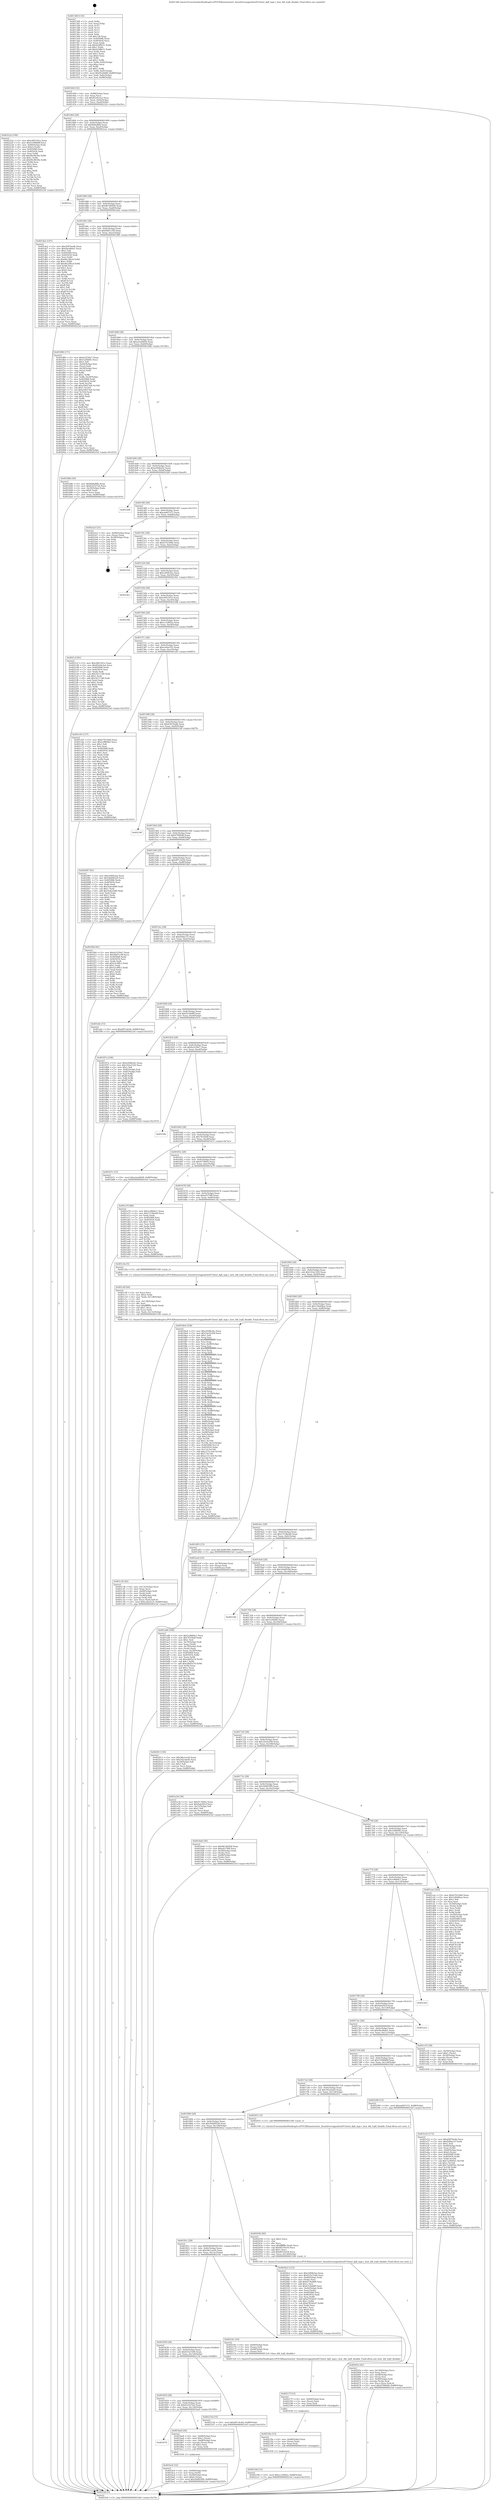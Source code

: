 digraph "0x4013d0" {
  label = "0x4013d0 (/mnt/c/Users/mathe/Desktop/tcc/POCII/binaries/extr_linuxdriversgpudrmi915intel_dpll_mgr.c_hsw_ddi_lcpll_disable_Final-ollvm.out::main(0))"
  labelloc = "t"
  node[shape=record]

  Entry [label="",width=0.3,height=0.3,shape=circle,fillcolor=black,style=filled]
  "0x401444" [label="{
     0x401444 [32]\l
     | [instrs]\l
     &nbsp;&nbsp;0x401444 \<+6\>: mov -0x88(%rbp),%eax\l
     &nbsp;&nbsp;0x40144a \<+2\>: mov %eax,%ecx\l
     &nbsp;&nbsp;0x40144c \<+6\>: sub $0x822de3a2,%ecx\l
     &nbsp;&nbsp;0x401452 \<+6\>: mov %eax,-0x9c(%rbp)\l
     &nbsp;&nbsp;0x401458 \<+6\>: mov %ecx,-0xa0(%rbp)\l
     &nbsp;&nbsp;0x40145e \<+6\>: je 000000000040222a \<main+0xe5a\>\l
  }"]
  "0x40222a" [label="{
     0x40222a [106]\l
     | [instrs]\l
     &nbsp;&nbsp;0x40222a \<+5\>: mov $0xc845341e,%eax\l
     &nbsp;&nbsp;0x40222f \<+5\>: mov $0x51698d9f,%ecx\l
     &nbsp;&nbsp;0x402234 \<+4\>: mov -0x80(%rbp),%rdx\l
     &nbsp;&nbsp;0x402238 \<+6\>: movl $0x0,(%rdx)\l
     &nbsp;&nbsp;0x40223e \<+7\>: mov 0x405068,%esi\l
     &nbsp;&nbsp;0x402245 \<+7\>: mov 0x405054,%edi\l
     &nbsp;&nbsp;0x40224c \<+3\>: mov %esi,%r8d\l
     &nbsp;&nbsp;0x40224f \<+7\>: add $0x90c9639e,%r8d\l
     &nbsp;&nbsp;0x402256 \<+4\>: sub $0x1,%r8d\l
     &nbsp;&nbsp;0x40225a \<+7\>: sub $0x90c9639e,%r8d\l
     &nbsp;&nbsp;0x402261 \<+4\>: imul %r8d,%esi\l
     &nbsp;&nbsp;0x402265 \<+3\>: and $0x1,%esi\l
     &nbsp;&nbsp;0x402268 \<+3\>: cmp $0x0,%esi\l
     &nbsp;&nbsp;0x40226b \<+4\>: sete %r9b\l
     &nbsp;&nbsp;0x40226f \<+3\>: cmp $0xa,%edi\l
     &nbsp;&nbsp;0x402272 \<+4\>: setl %r10b\l
     &nbsp;&nbsp;0x402276 \<+3\>: mov %r9b,%r11b\l
     &nbsp;&nbsp;0x402279 \<+3\>: and %r10b,%r11b\l
     &nbsp;&nbsp;0x40227c \<+3\>: xor %r10b,%r9b\l
     &nbsp;&nbsp;0x40227f \<+3\>: or %r9b,%r11b\l
     &nbsp;&nbsp;0x402282 \<+4\>: test $0x1,%r11b\l
     &nbsp;&nbsp;0x402286 \<+3\>: cmovne %ecx,%eax\l
     &nbsp;&nbsp;0x402289 \<+6\>: mov %eax,-0x88(%rbp)\l
     &nbsp;&nbsp;0x40228f \<+5\>: jmp 00000000004023ef \<main+0x101f\>\l
  }"]
  "0x401464" [label="{
     0x401464 [28]\l
     | [instrs]\l
     &nbsp;&nbsp;0x401464 \<+5\>: jmp 0000000000401469 \<main+0x99\>\l
     &nbsp;&nbsp;0x401469 \<+6\>: mov -0x9c(%rbp),%eax\l
     &nbsp;&nbsp;0x40146f \<+5\>: sub $0x8ddaf6fa,%eax\l
     &nbsp;&nbsp;0x401474 \<+6\>: mov %eax,-0xa4(%rbp)\l
     &nbsp;&nbsp;0x40147a \<+6\>: je 00000000004021ac \<main+0xddc\>\l
  }"]
  Exit [label="",width=0.3,height=0.3,shape=circle,fillcolor=black,style=filled,peripheries=2]
  "0x4021ac" [label="{
     0x4021ac\l
  }", style=dashed]
  "0x401480" [label="{
     0x401480 [28]\l
     | [instrs]\l
     &nbsp;&nbsp;0x401480 \<+5\>: jmp 0000000000401485 \<main+0xb5\>\l
     &nbsp;&nbsp;0x401485 \<+6\>: mov -0x9c(%rbp),%eax\l
     &nbsp;&nbsp;0x40148b \<+5\>: sub $0x9b7d0d58,%eax\l
     &nbsp;&nbsp;0x401490 \<+6\>: mov %eax,-0xa8(%rbp)\l
     &nbsp;&nbsp;0x401496 \<+6\>: je 0000000000401da2 \<main+0x9d2\>\l
  }"]
  "0x40219d" [label="{
     0x40219d [15]\l
     | [instrs]\l
     &nbsp;&nbsp;0x40219d \<+10\>: movl $0xcc32892a,-0x88(%rbp)\l
     &nbsp;&nbsp;0x4021a7 \<+5\>: jmp 00000000004023ef \<main+0x101f\>\l
  }"]
  "0x401da2" [label="{
     0x401da2 [147]\l
     | [instrs]\l
     &nbsp;&nbsp;0x401da2 \<+5\>: mov $0xd587bedb,%eax\l
     &nbsp;&nbsp;0x401da7 \<+5\>: mov $0x4bc0b0a1,%ecx\l
     &nbsp;&nbsp;0x401dac \<+2\>: mov $0x1,%dl\l
     &nbsp;&nbsp;0x401dae \<+7\>: mov 0x405068,%esi\l
     &nbsp;&nbsp;0x401db5 \<+7\>: mov 0x405054,%edi\l
     &nbsp;&nbsp;0x401dbc \<+3\>: mov %esi,%r8d\l
     &nbsp;&nbsp;0x401dbf \<+7\>: sub $0x46c2fbcd,%r8d\l
     &nbsp;&nbsp;0x401dc6 \<+4\>: sub $0x1,%r8d\l
     &nbsp;&nbsp;0x401dca \<+7\>: add $0x46c2fbcd,%r8d\l
     &nbsp;&nbsp;0x401dd1 \<+4\>: imul %r8d,%esi\l
     &nbsp;&nbsp;0x401dd5 \<+3\>: and $0x1,%esi\l
     &nbsp;&nbsp;0x401dd8 \<+3\>: cmp $0x0,%esi\l
     &nbsp;&nbsp;0x401ddb \<+4\>: sete %r9b\l
     &nbsp;&nbsp;0x401ddf \<+3\>: cmp $0xa,%edi\l
     &nbsp;&nbsp;0x401de2 \<+4\>: setl %r10b\l
     &nbsp;&nbsp;0x401de6 \<+3\>: mov %r9b,%r11b\l
     &nbsp;&nbsp;0x401de9 \<+4\>: xor $0xff,%r11b\l
     &nbsp;&nbsp;0x401ded \<+3\>: mov %r10b,%bl\l
     &nbsp;&nbsp;0x401df0 \<+3\>: xor $0xff,%bl\l
     &nbsp;&nbsp;0x401df3 \<+3\>: xor $0x1,%dl\l
     &nbsp;&nbsp;0x401df6 \<+3\>: mov %r11b,%r14b\l
     &nbsp;&nbsp;0x401df9 \<+4\>: and $0xff,%r14b\l
     &nbsp;&nbsp;0x401dfd \<+3\>: and %dl,%r9b\l
     &nbsp;&nbsp;0x401e00 \<+3\>: mov %bl,%r15b\l
     &nbsp;&nbsp;0x401e03 \<+4\>: and $0xff,%r15b\l
     &nbsp;&nbsp;0x401e07 \<+3\>: and %dl,%r10b\l
     &nbsp;&nbsp;0x401e0a \<+3\>: or %r9b,%r14b\l
     &nbsp;&nbsp;0x401e0d \<+3\>: or %r10b,%r15b\l
     &nbsp;&nbsp;0x401e10 \<+3\>: xor %r15b,%r14b\l
     &nbsp;&nbsp;0x401e13 \<+3\>: or %bl,%r11b\l
     &nbsp;&nbsp;0x401e16 \<+4\>: xor $0xff,%r11b\l
     &nbsp;&nbsp;0x401e1a \<+3\>: or $0x1,%dl\l
     &nbsp;&nbsp;0x401e1d \<+3\>: and %dl,%r11b\l
     &nbsp;&nbsp;0x401e20 \<+3\>: or %r11b,%r14b\l
     &nbsp;&nbsp;0x401e23 \<+4\>: test $0x1,%r14b\l
     &nbsp;&nbsp;0x401e27 \<+3\>: cmovne %ecx,%eax\l
     &nbsp;&nbsp;0x401e2a \<+6\>: mov %eax,-0x88(%rbp)\l
     &nbsp;&nbsp;0x401e30 \<+5\>: jmp 00000000004023ef \<main+0x101f\>\l
  }"]
  "0x40149c" [label="{
     0x40149c [28]\l
     | [instrs]\l
     &nbsp;&nbsp;0x40149c \<+5\>: jmp 00000000004014a1 \<main+0xd1\>\l
     &nbsp;&nbsp;0x4014a1 \<+6\>: mov -0x9c(%rbp),%eax\l
     &nbsp;&nbsp;0x4014a7 \<+5\>: sub $0x9dd7ccf8,%eax\l
     &nbsp;&nbsp;0x4014ac \<+6\>: mov %eax,-0xac(%rbp)\l
     &nbsp;&nbsp;0x4014b2 \<+6\>: je 0000000000401f68 \<main+0xb98\>\l
  }"]
  "0x40218e" [label="{
     0x40218e [15]\l
     | [instrs]\l
     &nbsp;&nbsp;0x40218e \<+4\>: mov -0x48(%rbp),%rax\l
     &nbsp;&nbsp;0x402192 \<+3\>: mov (%rax),%rax\l
     &nbsp;&nbsp;0x402195 \<+3\>: mov %rax,%rdi\l
     &nbsp;&nbsp;0x402198 \<+5\>: call 0000000000401030 \<free@plt\>\l
     | [calls]\l
     &nbsp;&nbsp;0x401030 \{1\} (unknown)\l
  }"]
  "0x401f68" [label="{
     0x401f68 [171]\l
     | [instrs]\l
     &nbsp;&nbsp;0x401f68 \<+5\>: mov $0xfa3256e7,%eax\l
     &nbsp;&nbsp;0x401f6d \<+5\>: mov $0x1a5fd4fc,%ecx\l
     &nbsp;&nbsp;0x401f72 \<+2\>: mov $0x1,%dl\l
     &nbsp;&nbsp;0x401f74 \<+4\>: mov -0x40(%rbp),%rsi\l
     &nbsp;&nbsp;0x401f78 \<+2\>: mov (%rsi),%edi\l
     &nbsp;&nbsp;0x401f7a \<+4\>: mov -0x50(%rbp),%rsi\l
     &nbsp;&nbsp;0x401f7e \<+2\>: cmp (%rsi),%edi\l
     &nbsp;&nbsp;0x401f80 \<+4\>: setl %r8b\l
     &nbsp;&nbsp;0x401f84 \<+4\>: and $0x1,%r8b\l
     &nbsp;&nbsp;0x401f88 \<+4\>: mov %r8b,-0x29(%rbp)\l
     &nbsp;&nbsp;0x401f8c \<+7\>: mov 0x405068,%edi\l
     &nbsp;&nbsp;0x401f93 \<+8\>: mov 0x405054,%r9d\l
     &nbsp;&nbsp;0x401f9b \<+3\>: mov %edi,%r10d\l
     &nbsp;&nbsp;0x401f9e \<+7\>: add $0xa59d73e6,%r10d\l
     &nbsp;&nbsp;0x401fa5 \<+4\>: sub $0x1,%r10d\l
     &nbsp;&nbsp;0x401fa9 \<+7\>: sub $0xa59d73e6,%r10d\l
     &nbsp;&nbsp;0x401fb0 \<+4\>: imul %r10d,%edi\l
     &nbsp;&nbsp;0x401fb4 \<+3\>: and $0x1,%edi\l
     &nbsp;&nbsp;0x401fb7 \<+3\>: cmp $0x0,%edi\l
     &nbsp;&nbsp;0x401fba \<+4\>: sete %r8b\l
     &nbsp;&nbsp;0x401fbe \<+4\>: cmp $0xa,%r9d\l
     &nbsp;&nbsp;0x401fc2 \<+4\>: setl %r11b\l
     &nbsp;&nbsp;0x401fc6 \<+3\>: mov %r8b,%bl\l
     &nbsp;&nbsp;0x401fc9 \<+3\>: xor $0xff,%bl\l
     &nbsp;&nbsp;0x401fcc \<+3\>: mov %r11b,%r14b\l
     &nbsp;&nbsp;0x401fcf \<+4\>: xor $0xff,%r14b\l
     &nbsp;&nbsp;0x401fd3 \<+3\>: xor $0x0,%dl\l
     &nbsp;&nbsp;0x401fd6 \<+3\>: mov %bl,%r15b\l
     &nbsp;&nbsp;0x401fd9 \<+4\>: and $0x0,%r15b\l
     &nbsp;&nbsp;0x401fdd \<+3\>: and %dl,%r8b\l
     &nbsp;&nbsp;0x401fe0 \<+3\>: mov %r14b,%r12b\l
     &nbsp;&nbsp;0x401fe3 \<+4\>: and $0x0,%r12b\l
     &nbsp;&nbsp;0x401fe7 \<+3\>: and %dl,%r11b\l
     &nbsp;&nbsp;0x401fea \<+3\>: or %r8b,%r15b\l
     &nbsp;&nbsp;0x401fed \<+3\>: or %r11b,%r12b\l
     &nbsp;&nbsp;0x401ff0 \<+3\>: xor %r12b,%r15b\l
     &nbsp;&nbsp;0x401ff3 \<+3\>: or %r14b,%bl\l
     &nbsp;&nbsp;0x401ff6 \<+3\>: xor $0xff,%bl\l
     &nbsp;&nbsp;0x401ff9 \<+3\>: or $0x0,%dl\l
     &nbsp;&nbsp;0x401ffc \<+2\>: and %dl,%bl\l
     &nbsp;&nbsp;0x401ffe \<+3\>: or %bl,%r15b\l
     &nbsp;&nbsp;0x402001 \<+4\>: test $0x1,%r15b\l
     &nbsp;&nbsp;0x402005 \<+3\>: cmovne %ecx,%eax\l
     &nbsp;&nbsp;0x402008 \<+6\>: mov %eax,-0x88(%rbp)\l
     &nbsp;&nbsp;0x40200e \<+5\>: jmp 00000000004023ef \<main+0x101f\>\l
  }"]
  "0x4014b8" [label="{
     0x4014b8 [28]\l
     | [instrs]\l
     &nbsp;&nbsp;0x4014b8 \<+5\>: jmp 00000000004014bd \<main+0xed\>\l
     &nbsp;&nbsp;0x4014bd \<+6\>: mov -0x9c(%rbp),%eax\l
     &nbsp;&nbsp;0x4014c3 \<+5\>: sub $0xa2ae8d28,%eax\l
     &nbsp;&nbsp;0x4014c8 \<+6\>: mov %eax,-0xb0(%rbp)\l
     &nbsp;&nbsp;0x4014ce \<+6\>: je 0000000000401b8b \<main+0x7bb\>\l
  }"]
  "0x40217f" [label="{
     0x40217f [15]\l
     | [instrs]\l
     &nbsp;&nbsp;0x40217f \<+4\>: mov -0x60(%rbp),%rax\l
     &nbsp;&nbsp;0x402183 \<+3\>: mov (%rax),%rax\l
     &nbsp;&nbsp;0x402186 \<+3\>: mov %rax,%rdi\l
     &nbsp;&nbsp;0x402189 \<+5\>: call 0000000000401030 \<free@plt\>\l
     | [calls]\l
     &nbsp;&nbsp;0x401030 \{1\} (unknown)\l
  }"]
  "0x401b8b" [label="{
     0x401b8b [30]\l
     | [instrs]\l
     &nbsp;&nbsp;0x401b8b \<+5\>: mov $0x8ddaf6fa,%eax\l
     &nbsp;&nbsp;0x401b90 \<+5\>: mov $0x63a527a0,%ecx\l
     &nbsp;&nbsp;0x401b95 \<+3\>: mov -0x30(%rbp),%edx\l
     &nbsp;&nbsp;0x401b98 \<+3\>: cmp $0x0,%edx\l
     &nbsp;&nbsp;0x401b9b \<+3\>: cmove %ecx,%eax\l
     &nbsp;&nbsp;0x401b9e \<+6\>: mov %eax,-0x88(%rbp)\l
     &nbsp;&nbsp;0x401ba4 \<+5\>: jmp 00000000004023ef \<main+0x101f\>\l
  }"]
  "0x4014d4" [label="{
     0x4014d4 [28]\l
     | [instrs]\l
     &nbsp;&nbsp;0x4014d4 \<+5\>: jmp 00000000004014d9 \<main+0x109\>\l
     &nbsp;&nbsp;0x4014d9 \<+6\>: mov -0x9c(%rbp),%eax\l
     &nbsp;&nbsp;0x4014df \<+5\>: sub $0xa50db24c,%eax\l
     &nbsp;&nbsp;0x4014e4 \<+6\>: mov %eax,-0xb4(%rbp)\l
     &nbsp;&nbsp;0x4014ea \<+6\>: je 00000000004022b8 \<main+0xee8\>\l
  }"]
  "0x40205e" [label="{
     0x40205e [41]\l
     | [instrs]\l
     &nbsp;&nbsp;0x40205e \<+6\>: mov -0x140(%rbp),%ecx\l
     &nbsp;&nbsp;0x402064 \<+3\>: imul %eax,%ecx\l
     &nbsp;&nbsp;0x402067 \<+4\>: mov -0x48(%rbp),%rsi\l
     &nbsp;&nbsp;0x40206b \<+3\>: mov (%rsi),%rsi\l
     &nbsp;&nbsp;0x40206e \<+4\>: mov -0x40(%rbp),%rdi\l
     &nbsp;&nbsp;0x402072 \<+3\>: movslq (%rdi),%rdi\l
     &nbsp;&nbsp;0x402075 \<+3\>: mov %ecx,(%rsi,%rdi,4)\l
     &nbsp;&nbsp;0x402078 \<+10\>: movl $0xd79f4d4f,-0x88(%rbp)\l
     &nbsp;&nbsp;0x402082 \<+5\>: jmp 00000000004023ef \<main+0x101f\>\l
  }"]
  "0x4022b8" [label="{
     0x4022b8\l
  }", style=dashed]
  "0x4014f0" [label="{
     0x4014f0 [28]\l
     | [instrs]\l
     &nbsp;&nbsp;0x4014f0 \<+5\>: jmp 00000000004014f5 \<main+0x125\>\l
     &nbsp;&nbsp;0x4014f5 \<+6\>: mov -0x9c(%rbp),%eax\l
     &nbsp;&nbsp;0x4014fb \<+5\>: sub $0xaa607a72,%eax\l
     &nbsp;&nbsp;0x401500 \<+6\>: mov %eax,-0xb8(%rbp)\l
     &nbsp;&nbsp;0x401506 \<+6\>: je 00000000004022a3 \<main+0xed3\>\l
  }"]
  "0x402036" [label="{
     0x402036 [40]\l
     | [instrs]\l
     &nbsp;&nbsp;0x402036 \<+5\>: mov $0x2,%ecx\l
     &nbsp;&nbsp;0x40203b \<+1\>: cltd\l
     &nbsp;&nbsp;0x40203c \<+2\>: idiv %ecx\l
     &nbsp;&nbsp;0x40203e \<+6\>: imul $0xfffffffe,%edx,%ecx\l
     &nbsp;&nbsp;0x402044 \<+6\>: sub $0x8f216e54,%ecx\l
     &nbsp;&nbsp;0x40204a \<+3\>: add $0x1,%ecx\l
     &nbsp;&nbsp;0x40204d \<+6\>: add $0x8f216e54,%ecx\l
     &nbsp;&nbsp;0x402053 \<+6\>: mov %ecx,-0x140(%rbp)\l
     &nbsp;&nbsp;0x402059 \<+5\>: call 0000000000401160 \<next_i\>\l
     | [calls]\l
     &nbsp;&nbsp;0x401160 \{1\} (/mnt/c/Users/mathe/Desktop/tcc/POCII/binaries/extr_linuxdriversgpudrmi915intel_dpll_mgr.c_hsw_ddi_lcpll_disable_Final-ollvm.out::next_i)\l
  }"]
  "0x4022a3" [label="{
     0x4022a3 [21]\l
     | [instrs]\l
     &nbsp;&nbsp;0x4022a3 \<+4\>: mov -0x80(%rbp),%rax\l
     &nbsp;&nbsp;0x4022a7 \<+2\>: mov (%rax),%eax\l
     &nbsp;&nbsp;0x4022a9 \<+4\>: lea -0x28(%rbp),%rsp\l
     &nbsp;&nbsp;0x4022ad \<+1\>: pop %rbx\l
     &nbsp;&nbsp;0x4022ae \<+2\>: pop %r12\l
     &nbsp;&nbsp;0x4022b0 \<+2\>: pop %r13\l
     &nbsp;&nbsp;0x4022b2 \<+2\>: pop %r14\l
     &nbsp;&nbsp;0x4022b4 \<+2\>: pop %r15\l
     &nbsp;&nbsp;0x4022b6 \<+1\>: pop %rbp\l
     &nbsp;&nbsp;0x4022b7 \<+1\>: ret\l
  }"]
  "0x40150c" [label="{
     0x40150c [28]\l
     | [instrs]\l
     &nbsp;&nbsp;0x40150c \<+5\>: jmp 0000000000401511 \<main+0x141\>\l
     &nbsp;&nbsp;0x401511 \<+6\>: mov -0x9c(%rbp),%eax\l
     &nbsp;&nbsp;0x401517 \<+5\>: sub $0xb7f21b6d,%eax\l
     &nbsp;&nbsp;0x40151c \<+6\>: mov %eax,-0xbc(%rbp)\l
     &nbsp;&nbsp;0x401522 \<+6\>: je 000000000040232d \<main+0xf5d\>\l
  }"]
  "0x401e52" [label="{
     0x401e52 [172]\l
     | [instrs]\l
     &nbsp;&nbsp;0x401e52 \<+5\>: mov $0xd587bedb,%ecx\l
     &nbsp;&nbsp;0x401e57 \<+5\>: mov $0xf2fdac33,%edx\l
     &nbsp;&nbsp;0x401e5c \<+3\>: mov $0x1,%sil\l
     &nbsp;&nbsp;0x401e5f \<+4\>: mov -0x48(%rbp),%rdi\l
     &nbsp;&nbsp;0x401e63 \<+3\>: mov %rax,(%rdi)\l
     &nbsp;&nbsp;0x401e66 \<+4\>: mov -0x40(%rbp),%rax\l
     &nbsp;&nbsp;0x401e6a \<+6\>: movl $0x0,(%rax)\l
     &nbsp;&nbsp;0x401e70 \<+8\>: mov 0x405068,%r8d\l
     &nbsp;&nbsp;0x401e78 \<+8\>: mov 0x405054,%r9d\l
     &nbsp;&nbsp;0x401e80 \<+3\>: mov %r8d,%r10d\l
     &nbsp;&nbsp;0x401e83 \<+7\>: sub $0x7a2695b1,%r10d\l
     &nbsp;&nbsp;0x401e8a \<+4\>: sub $0x1,%r10d\l
     &nbsp;&nbsp;0x401e8e \<+7\>: add $0x7a2695b1,%r10d\l
     &nbsp;&nbsp;0x401e95 \<+4\>: imul %r10d,%r8d\l
     &nbsp;&nbsp;0x401e99 \<+4\>: and $0x1,%r8d\l
     &nbsp;&nbsp;0x401e9d \<+4\>: cmp $0x0,%r8d\l
     &nbsp;&nbsp;0x401ea1 \<+4\>: sete %r11b\l
     &nbsp;&nbsp;0x401ea5 \<+4\>: cmp $0xa,%r9d\l
     &nbsp;&nbsp;0x401ea9 \<+3\>: setl %bl\l
     &nbsp;&nbsp;0x401eac \<+3\>: mov %r11b,%r14b\l
     &nbsp;&nbsp;0x401eaf \<+4\>: xor $0xff,%r14b\l
     &nbsp;&nbsp;0x401eb3 \<+3\>: mov %bl,%r15b\l
     &nbsp;&nbsp;0x401eb6 \<+4\>: xor $0xff,%r15b\l
     &nbsp;&nbsp;0x401eba \<+4\>: xor $0x0,%sil\l
     &nbsp;&nbsp;0x401ebe \<+3\>: mov %r14b,%r12b\l
     &nbsp;&nbsp;0x401ec1 \<+4\>: and $0x0,%r12b\l
     &nbsp;&nbsp;0x401ec5 \<+3\>: and %sil,%r11b\l
     &nbsp;&nbsp;0x401ec8 \<+3\>: mov %r15b,%r13b\l
     &nbsp;&nbsp;0x401ecb \<+4\>: and $0x0,%r13b\l
     &nbsp;&nbsp;0x401ecf \<+3\>: and %sil,%bl\l
     &nbsp;&nbsp;0x401ed2 \<+3\>: or %r11b,%r12b\l
     &nbsp;&nbsp;0x401ed5 \<+3\>: or %bl,%r13b\l
     &nbsp;&nbsp;0x401ed8 \<+3\>: xor %r13b,%r12b\l
     &nbsp;&nbsp;0x401edb \<+3\>: or %r15b,%r14b\l
     &nbsp;&nbsp;0x401ede \<+4\>: xor $0xff,%r14b\l
     &nbsp;&nbsp;0x401ee2 \<+4\>: or $0x0,%sil\l
     &nbsp;&nbsp;0x401ee6 \<+3\>: and %sil,%r14b\l
     &nbsp;&nbsp;0x401ee9 \<+3\>: or %r14b,%r12b\l
     &nbsp;&nbsp;0x401eec \<+4\>: test $0x1,%r12b\l
     &nbsp;&nbsp;0x401ef0 \<+3\>: cmovne %edx,%ecx\l
     &nbsp;&nbsp;0x401ef3 \<+6\>: mov %ecx,-0x88(%rbp)\l
     &nbsp;&nbsp;0x401ef9 \<+5\>: jmp 00000000004023ef \<main+0x101f\>\l
  }"]
  "0x40232d" [label="{
     0x40232d\l
  }", style=dashed]
  "0x401528" [label="{
     0x401528 [28]\l
     | [instrs]\l
     &nbsp;&nbsp;0x401528 \<+5\>: jmp 000000000040152d \<main+0x15d\>\l
     &nbsp;&nbsp;0x40152d \<+6\>: mov -0x9c(%rbp),%eax\l
     &nbsp;&nbsp;0x401533 \<+5\>: sub $0xc440b3ea,%eax\l
     &nbsp;&nbsp;0x401538 \<+6\>: mov %eax,-0xc0(%rbp)\l
     &nbsp;&nbsp;0x40153e \<+6\>: je 00000000004023b1 \<main+0xfe1\>\l
  }"]
  "0x401c3b" [label="{
     0x401c3b [42]\l
     | [instrs]\l
     &nbsp;&nbsp;0x401c3b \<+6\>: mov -0x13c(%rbp),%ecx\l
     &nbsp;&nbsp;0x401c41 \<+3\>: imul %eax,%ecx\l
     &nbsp;&nbsp;0x401c44 \<+4\>: mov -0x60(%rbp),%rdi\l
     &nbsp;&nbsp;0x401c48 \<+3\>: mov (%rdi),%rdi\l
     &nbsp;&nbsp;0x401c4b \<+4\>: mov -0x58(%rbp),%r8\l
     &nbsp;&nbsp;0x401c4f \<+3\>: movslq (%r8),%r8\l
     &nbsp;&nbsp;0x401c52 \<+4\>: mov %ecx,(%rdi,%r8,4)\l
     &nbsp;&nbsp;0x401c56 \<+10\>: movl $0xce9ee525,-0x88(%rbp)\l
     &nbsp;&nbsp;0x401c60 \<+5\>: jmp 00000000004023ef \<main+0x101f\>\l
  }"]
  "0x4023b1" [label="{
     0x4023b1\l
  }", style=dashed]
  "0x401544" [label="{
     0x401544 [28]\l
     | [instrs]\l
     &nbsp;&nbsp;0x401544 \<+5\>: jmp 0000000000401549 \<main+0x179\>\l
     &nbsp;&nbsp;0x401549 \<+6\>: mov -0x9c(%rbp),%eax\l
     &nbsp;&nbsp;0x40154f \<+5\>: sub $0xc845341e,%eax\l
     &nbsp;&nbsp;0x401554 \<+6\>: mov %eax,-0xc4(%rbp)\l
     &nbsp;&nbsp;0x40155a \<+6\>: je 00000000004023db \<main+0x100b\>\l
  }"]
  "0x401c0f" [label="{
     0x401c0f [44]\l
     | [instrs]\l
     &nbsp;&nbsp;0x401c0f \<+2\>: xor %ecx,%ecx\l
     &nbsp;&nbsp;0x401c11 \<+5\>: mov $0x2,%edx\l
     &nbsp;&nbsp;0x401c16 \<+6\>: mov %edx,-0x138(%rbp)\l
     &nbsp;&nbsp;0x401c1c \<+1\>: cltd\l
     &nbsp;&nbsp;0x401c1d \<+6\>: mov -0x138(%rbp),%esi\l
     &nbsp;&nbsp;0x401c23 \<+2\>: idiv %esi\l
     &nbsp;&nbsp;0x401c25 \<+6\>: imul $0xfffffffe,%edx,%edx\l
     &nbsp;&nbsp;0x401c2b \<+3\>: sub $0x1,%ecx\l
     &nbsp;&nbsp;0x401c2e \<+2\>: sub %ecx,%edx\l
     &nbsp;&nbsp;0x401c30 \<+6\>: mov %edx,-0x13c(%rbp)\l
     &nbsp;&nbsp;0x401c36 \<+5\>: call 0000000000401160 \<next_i\>\l
     | [calls]\l
     &nbsp;&nbsp;0x401160 \{1\} (/mnt/c/Users/mathe/Desktop/tcc/POCII/binaries/extr_linuxdriversgpudrmi915intel_dpll_mgr.c_hsw_ddi_lcpll_disable_Final-ollvm.out::next_i)\l
  }"]
  "0x4023db" [label="{
     0x4023db\l
  }", style=dashed]
  "0x401560" [label="{
     0x401560 [28]\l
     | [instrs]\l
     &nbsp;&nbsp;0x401560 \<+5\>: jmp 0000000000401565 \<main+0x195\>\l
     &nbsp;&nbsp;0x401565 \<+6\>: mov -0x9c(%rbp),%eax\l
     &nbsp;&nbsp;0x40156b \<+5\>: sub $0xcc32892a,%eax\l
     &nbsp;&nbsp;0x401570 \<+6\>: mov %eax,-0xc8(%rbp)\l
     &nbsp;&nbsp;0x401576 \<+6\>: je 00000000004021cf \<main+0xdff\>\l
  }"]
  "0x401bc6" [label="{
     0x401bc6 [32]\l
     | [instrs]\l
     &nbsp;&nbsp;0x401bc6 \<+4\>: mov -0x60(%rbp),%rdi\l
     &nbsp;&nbsp;0x401bca \<+3\>: mov %rax,(%rdi)\l
     &nbsp;&nbsp;0x401bcd \<+4\>: mov -0x58(%rbp),%rax\l
     &nbsp;&nbsp;0x401bd1 \<+6\>: movl $0x0,(%rax)\l
     &nbsp;&nbsp;0x401bd7 \<+10\>: movl $0x2b081f99,-0x88(%rbp)\l
     &nbsp;&nbsp;0x401be1 \<+5\>: jmp 00000000004023ef \<main+0x101f\>\l
  }"]
  "0x4021cf" [label="{
     0x4021cf [91]\l
     | [instrs]\l
     &nbsp;&nbsp;0x4021cf \<+5\>: mov $0xc845341e,%eax\l
     &nbsp;&nbsp;0x4021d4 \<+5\>: mov $0x822de3a2,%ecx\l
     &nbsp;&nbsp;0x4021d9 \<+7\>: mov 0x405068,%edx\l
     &nbsp;&nbsp;0x4021e0 \<+7\>: mov 0x405054,%esi\l
     &nbsp;&nbsp;0x4021e7 \<+2\>: mov %edx,%edi\l
     &nbsp;&nbsp;0x4021e9 \<+6\>: sub $0x5411148,%edi\l
     &nbsp;&nbsp;0x4021ef \<+3\>: sub $0x1,%edi\l
     &nbsp;&nbsp;0x4021f2 \<+6\>: add $0x5411148,%edi\l
     &nbsp;&nbsp;0x4021f8 \<+3\>: imul %edi,%edx\l
     &nbsp;&nbsp;0x4021fb \<+3\>: and $0x1,%edx\l
     &nbsp;&nbsp;0x4021fe \<+3\>: cmp $0x0,%edx\l
     &nbsp;&nbsp;0x402201 \<+4\>: sete %r8b\l
     &nbsp;&nbsp;0x402205 \<+3\>: cmp $0xa,%esi\l
     &nbsp;&nbsp;0x402208 \<+4\>: setl %r9b\l
     &nbsp;&nbsp;0x40220c \<+3\>: mov %r8b,%r10b\l
     &nbsp;&nbsp;0x40220f \<+3\>: and %r9b,%r10b\l
     &nbsp;&nbsp;0x402212 \<+3\>: xor %r9b,%r8b\l
     &nbsp;&nbsp;0x402215 \<+3\>: or %r8b,%r10b\l
     &nbsp;&nbsp;0x402218 \<+4\>: test $0x1,%r10b\l
     &nbsp;&nbsp;0x40221c \<+3\>: cmovne %ecx,%eax\l
     &nbsp;&nbsp;0x40221f \<+6\>: mov %eax,-0x88(%rbp)\l
     &nbsp;&nbsp;0x402225 \<+5\>: jmp 00000000004023ef \<main+0x101f\>\l
  }"]
  "0x40157c" [label="{
     0x40157c [28]\l
     | [instrs]\l
     &nbsp;&nbsp;0x40157c \<+5\>: jmp 0000000000401581 \<main+0x1b1\>\l
     &nbsp;&nbsp;0x401581 \<+6\>: mov -0x9c(%rbp),%eax\l
     &nbsp;&nbsp;0x401587 \<+5\>: sub $0xce9ee525,%eax\l
     &nbsp;&nbsp;0x40158c \<+6\>: mov %eax,-0xcc(%rbp)\l
     &nbsp;&nbsp;0x401592 \<+6\>: je 0000000000401c65 \<main+0x895\>\l
  }"]
  "0x401870" [label="{
     0x401870\l
  }", style=dashed]
  "0x401c65" [label="{
     0x401c65 [137]\l
     | [instrs]\l
     &nbsp;&nbsp;0x401c65 \<+5\>: mov $0xb7f21b6d,%eax\l
     &nbsp;&nbsp;0x401c6a \<+5\>: mov $0x2c8fb942,%ecx\l
     &nbsp;&nbsp;0x401c6f \<+2\>: mov $0x1,%dl\l
     &nbsp;&nbsp;0x401c71 \<+2\>: xor %esi,%esi\l
     &nbsp;&nbsp;0x401c73 \<+7\>: mov 0x405068,%edi\l
     &nbsp;&nbsp;0x401c7a \<+8\>: mov 0x405054,%r8d\l
     &nbsp;&nbsp;0x401c82 \<+3\>: sub $0x1,%esi\l
     &nbsp;&nbsp;0x401c85 \<+3\>: mov %edi,%r9d\l
     &nbsp;&nbsp;0x401c88 \<+3\>: add %esi,%r9d\l
     &nbsp;&nbsp;0x401c8b \<+4\>: imul %r9d,%edi\l
     &nbsp;&nbsp;0x401c8f \<+3\>: and $0x1,%edi\l
     &nbsp;&nbsp;0x401c92 \<+3\>: cmp $0x0,%edi\l
     &nbsp;&nbsp;0x401c95 \<+4\>: sete %r10b\l
     &nbsp;&nbsp;0x401c99 \<+4\>: cmp $0xa,%r8d\l
     &nbsp;&nbsp;0x401c9d \<+4\>: setl %r11b\l
     &nbsp;&nbsp;0x401ca1 \<+3\>: mov %r10b,%bl\l
     &nbsp;&nbsp;0x401ca4 \<+3\>: xor $0xff,%bl\l
     &nbsp;&nbsp;0x401ca7 \<+3\>: mov %r11b,%r14b\l
     &nbsp;&nbsp;0x401caa \<+4\>: xor $0xff,%r14b\l
     &nbsp;&nbsp;0x401cae \<+3\>: xor $0x0,%dl\l
     &nbsp;&nbsp;0x401cb1 \<+3\>: mov %bl,%r15b\l
     &nbsp;&nbsp;0x401cb4 \<+4\>: and $0x0,%r15b\l
     &nbsp;&nbsp;0x401cb8 \<+3\>: and %dl,%r10b\l
     &nbsp;&nbsp;0x401cbb \<+3\>: mov %r14b,%r12b\l
     &nbsp;&nbsp;0x401cbe \<+4\>: and $0x0,%r12b\l
     &nbsp;&nbsp;0x401cc2 \<+3\>: and %dl,%r11b\l
     &nbsp;&nbsp;0x401cc5 \<+3\>: or %r10b,%r15b\l
     &nbsp;&nbsp;0x401cc8 \<+3\>: or %r11b,%r12b\l
     &nbsp;&nbsp;0x401ccb \<+3\>: xor %r12b,%r15b\l
     &nbsp;&nbsp;0x401cce \<+3\>: or %r14b,%bl\l
     &nbsp;&nbsp;0x401cd1 \<+3\>: xor $0xff,%bl\l
     &nbsp;&nbsp;0x401cd4 \<+3\>: or $0x0,%dl\l
     &nbsp;&nbsp;0x401cd7 \<+2\>: and %dl,%bl\l
     &nbsp;&nbsp;0x401cd9 \<+3\>: or %bl,%r15b\l
     &nbsp;&nbsp;0x401cdc \<+4\>: test $0x1,%r15b\l
     &nbsp;&nbsp;0x401ce0 \<+3\>: cmovne %ecx,%eax\l
     &nbsp;&nbsp;0x401ce3 \<+6\>: mov %eax,-0x88(%rbp)\l
     &nbsp;&nbsp;0x401ce9 \<+5\>: jmp 00000000004023ef \<main+0x101f\>\l
  }"]
  "0x401598" [label="{
     0x401598 [28]\l
     | [instrs]\l
     &nbsp;&nbsp;0x401598 \<+5\>: jmp 000000000040159d \<main+0x1cd\>\l
     &nbsp;&nbsp;0x40159d \<+6\>: mov -0x9c(%rbp),%eax\l
     &nbsp;&nbsp;0x4015a3 \<+5\>: sub $0xd587bedb,%eax\l
     &nbsp;&nbsp;0x4015a8 \<+6\>: mov %eax,-0xd0(%rbp)\l
     &nbsp;&nbsp;0x4015ae \<+6\>: je 000000000040234f \<main+0xf7f\>\l
  }"]
  "0x401ba9" [label="{
     0x401ba9 [29]\l
     | [instrs]\l
     &nbsp;&nbsp;0x401ba9 \<+4\>: mov -0x68(%rbp),%rax\l
     &nbsp;&nbsp;0x401bad \<+6\>: movl $0x1,(%rax)\l
     &nbsp;&nbsp;0x401bb3 \<+4\>: mov -0x68(%rbp),%rax\l
     &nbsp;&nbsp;0x401bb7 \<+3\>: movslq (%rax),%rax\l
     &nbsp;&nbsp;0x401bba \<+4\>: shl $0x2,%rax\l
     &nbsp;&nbsp;0x401bbe \<+3\>: mov %rax,%rdi\l
     &nbsp;&nbsp;0x401bc1 \<+5\>: call 0000000000401050 \<malloc@plt\>\l
     | [calls]\l
     &nbsp;&nbsp;0x401050 \{1\} (unknown)\l
  }"]
  "0x40234f" [label="{
     0x40234f\l
  }", style=dashed]
  "0x4015b4" [label="{
     0x4015b4 [28]\l
     | [instrs]\l
     &nbsp;&nbsp;0x4015b4 \<+5\>: jmp 00000000004015b9 \<main+0x1e9\>\l
     &nbsp;&nbsp;0x4015b9 \<+6\>: mov -0x9c(%rbp),%eax\l
     &nbsp;&nbsp;0x4015bf \<+5\>: sub $0xd79f4d4f,%eax\l
     &nbsp;&nbsp;0x4015c4 \<+6\>: mov %eax,-0xd4(%rbp)\l
     &nbsp;&nbsp;0x4015ca \<+6\>: je 0000000000402087 \<main+0xcb7\>\l
  }"]
  "0x401854" [label="{
     0x401854 [28]\l
     | [instrs]\l
     &nbsp;&nbsp;0x401854 \<+5\>: jmp 0000000000401859 \<main+0x489\>\l
     &nbsp;&nbsp;0x401859 \<+6\>: mov -0x9c(%rbp),%eax\l
     &nbsp;&nbsp;0x40185f \<+5\>: sub $0x63a527a0,%eax\l
     &nbsp;&nbsp;0x401864 \<+6\>: mov %eax,-0x134(%rbp)\l
     &nbsp;&nbsp;0x40186a \<+6\>: je 0000000000401ba9 \<main+0x7d9\>\l
  }"]
  "0x402087" [label="{
     0x402087 [91]\l
     | [instrs]\l
     &nbsp;&nbsp;0x402087 \<+5\>: mov $0xc440b3ea,%eax\l
     &nbsp;&nbsp;0x40208c \<+5\>: mov $0x56dd9326,%ecx\l
     &nbsp;&nbsp;0x402091 \<+7\>: mov 0x405068,%edx\l
     &nbsp;&nbsp;0x402098 \<+7\>: mov 0x405054,%esi\l
     &nbsp;&nbsp;0x40209f \<+2\>: mov %edx,%edi\l
     &nbsp;&nbsp;0x4020a1 \<+6\>: sub $0x5edceb96,%edi\l
     &nbsp;&nbsp;0x4020a7 \<+3\>: sub $0x1,%edi\l
     &nbsp;&nbsp;0x4020aa \<+6\>: add $0x5edceb96,%edi\l
     &nbsp;&nbsp;0x4020b0 \<+3\>: imul %edi,%edx\l
     &nbsp;&nbsp;0x4020b3 \<+3\>: and $0x1,%edx\l
     &nbsp;&nbsp;0x4020b6 \<+3\>: cmp $0x0,%edx\l
     &nbsp;&nbsp;0x4020b9 \<+4\>: sete %r8b\l
     &nbsp;&nbsp;0x4020bd \<+3\>: cmp $0xa,%esi\l
     &nbsp;&nbsp;0x4020c0 \<+4\>: setl %r9b\l
     &nbsp;&nbsp;0x4020c4 \<+3\>: mov %r8b,%r10b\l
     &nbsp;&nbsp;0x4020c7 \<+3\>: and %r9b,%r10b\l
     &nbsp;&nbsp;0x4020ca \<+3\>: xor %r9b,%r8b\l
     &nbsp;&nbsp;0x4020cd \<+3\>: or %r8b,%r10b\l
     &nbsp;&nbsp;0x4020d0 \<+4\>: test $0x1,%r10b\l
     &nbsp;&nbsp;0x4020d4 \<+3\>: cmovne %ecx,%eax\l
     &nbsp;&nbsp;0x4020d7 \<+6\>: mov %eax,-0x88(%rbp)\l
     &nbsp;&nbsp;0x4020dd \<+5\>: jmp 00000000004023ef \<main+0x101f\>\l
  }"]
  "0x4015d0" [label="{
     0x4015d0 [28]\l
     | [instrs]\l
     &nbsp;&nbsp;0x4015d0 \<+5\>: jmp 00000000004015d5 \<main+0x205\>\l
     &nbsp;&nbsp;0x4015d5 \<+6\>: mov -0x9c(%rbp),%eax\l
     &nbsp;&nbsp;0x4015db \<+5\>: sub $0xd97c4c64,%eax\l
     &nbsp;&nbsp;0x4015e0 \<+6\>: mov %eax,-0xd8(%rbp)\l
     &nbsp;&nbsp;0x4015e6 \<+6\>: je 0000000000401f0d \<main+0xb3d\>\l
  }"]
  "0x40215d" [label="{
     0x40215d [15]\l
     | [instrs]\l
     &nbsp;&nbsp;0x40215d \<+10\>: movl $0xd97c4c64,-0x88(%rbp)\l
     &nbsp;&nbsp;0x402167 \<+5\>: jmp 00000000004023ef \<main+0x101f\>\l
  }"]
  "0x401f0d" [label="{
     0x401f0d [91]\l
     | [instrs]\l
     &nbsp;&nbsp;0x401f0d \<+5\>: mov $0xfa3256e7,%eax\l
     &nbsp;&nbsp;0x401f12 \<+5\>: mov $0x9dd7ccf8,%ecx\l
     &nbsp;&nbsp;0x401f17 \<+7\>: mov 0x405068,%edx\l
     &nbsp;&nbsp;0x401f1e \<+7\>: mov 0x405054,%esi\l
     &nbsp;&nbsp;0x401f25 \<+2\>: mov %edx,%edi\l
     &nbsp;&nbsp;0x401f27 \<+6\>: add $0x52c4ff12,%edi\l
     &nbsp;&nbsp;0x401f2d \<+3\>: sub $0x1,%edi\l
     &nbsp;&nbsp;0x401f30 \<+6\>: sub $0x52c4ff12,%edi\l
     &nbsp;&nbsp;0x401f36 \<+3\>: imul %edi,%edx\l
     &nbsp;&nbsp;0x401f39 \<+3\>: and $0x1,%edx\l
     &nbsp;&nbsp;0x401f3c \<+3\>: cmp $0x0,%edx\l
     &nbsp;&nbsp;0x401f3f \<+4\>: sete %r8b\l
     &nbsp;&nbsp;0x401f43 \<+3\>: cmp $0xa,%esi\l
     &nbsp;&nbsp;0x401f46 \<+4\>: setl %r9b\l
     &nbsp;&nbsp;0x401f4a \<+3\>: mov %r8b,%r10b\l
     &nbsp;&nbsp;0x401f4d \<+3\>: and %r9b,%r10b\l
     &nbsp;&nbsp;0x401f50 \<+3\>: xor %r9b,%r8b\l
     &nbsp;&nbsp;0x401f53 \<+3\>: or %r8b,%r10b\l
     &nbsp;&nbsp;0x401f56 \<+4\>: test $0x1,%r10b\l
     &nbsp;&nbsp;0x401f5a \<+3\>: cmovne %ecx,%eax\l
     &nbsp;&nbsp;0x401f5d \<+6\>: mov %eax,-0x88(%rbp)\l
     &nbsp;&nbsp;0x401f63 \<+5\>: jmp 00000000004023ef \<main+0x101f\>\l
  }"]
  "0x4015ec" [label="{
     0x4015ec [28]\l
     | [instrs]\l
     &nbsp;&nbsp;0x4015ec \<+5\>: jmp 00000000004015f1 \<main+0x221\>\l
     &nbsp;&nbsp;0x4015f1 \<+6\>: mov -0x9c(%rbp),%eax\l
     &nbsp;&nbsp;0x4015f7 \<+5\>: sub $0xf2fdac33,%eax\l
     &nbsp;&nbsp;0x4015fc \<+6\>: mov %eax,-0xdc(%rbp)\l
     &nbsp;&nbsp;0x401602 \<+6\>: je 0000000000401efe \<main+0xb2e\>\l
  }"]
  "0x401838" [label="{
     0x401838 [28]\l
     | [instrs]\l
     &nbsp;&nbsp;0x401838 \<+5\>: jmp 000000000040183d \<main+0x46d\>\l
     &nbsp;&nbsp;0x40183d \<+6\>: mov -0x9c(%rbp),%eax\l
     &nbsp;&nbsp;0x401843 \<+5\>: sub $0x635a7e94,%eax\l
     &nbsp;&nbsp;0x401848 \<+6\>: mov %eax,-0x130(%rbp)\l
     &nbsp;&nbsp;0x40184e \<+6\>: je 000000000040215d \<main+0xd8d\>\l
  }"]
  "0x401efe" [label="{
     0x401efe [15]\l
     | [instrs]\l
     &nbsp;&nbsp;0x401efe \<+10\>: movl $0xd97c4c64,-0x88(%rbp)\l
     &nbsp;&nbsp;0x401f08 \<+5\>: jmp 00000000004023ef \<main+0x101f\>\l
  }"]
  "0x401608" [label="{
     0x401608 [28]\l
     | [instrs]\l
     &nbsp;&nbsp;0x401608 \<+5\>: jmp 000000000040160d \<main+0x23d\>\l
     &nbsp;&nbsp;0x40160d \<+6\>: mov -0x9c(%rbp),%eax\l
     &nbsp;&nbsp;0x401613 \<+5\>: sub $0xf5c0dd6f,%eax\l
     &nbsp;&nbsp;0x401618 \<+6\>: mov %eax,-0xe0(%rbp)\l
     &nbsp;&nbsp;0x40161e \<+6\>: je 000000000040187a \<main+0x4aa\>\l
  }"]
  "0x40216c" [label="{
     0x40216c [19]\l
     | [instrs]\l
     &nbsp;&nbsp;0x40216c \<+4\>: mov -0x60(%rbp),%rax\l
     &nbsp;&nbsp;0x402170 \<+3\>: mov (%rax),%rdi\l
     &nbsp;&nbsp;0x402173 \<+4\>: mov -0x48(%rbp),%rax\l
     &nbsp;&nbsp;0x402177 \<+3\>: mov (%rax),%rsi\l
     &nbsp;&nbsp;0x40217a \<+5\>: call 00000000004013c0 \<hsw_ddi_lcpll_disable\>\l
     | [calls]\l
     &nbsp;&nbsp;0x4013c0 \{1\} (/mnt/c/Users/mathe/Desktop/tcc/POCII/binaries/extr_linuxdriversgpudrmi915intel_dpll_mgr.c_hsw_ddi_lcpll_disable_Final-ollvm.out::hsw_ddi_lcpll_disable)\l
  }"]
  "0x40187a" [label="{
     0x40187a [106]\l
     | [instrs]\l
     &nbsp;&nbsp;0x40187a \<+5\>: mov $0xa50db24c,%eax\l
     &nbsp;&nbsp;0x40187f \<+5\>: mov $0x102a1520,%ecx\l
     &nbsp;&nbsp;0x401884 \<+2\>: mov $0x1,%dl\l
     &nbsp;&nbsp;0x401886 \<+7\>: mov -0x82(%rbp),%sil\l
     &nbsp;&nbsp;0x40188d \<+7\>: mov -0x81(%rbp),%dil\l
     &nbsp;&nbsp;0x401894 \<+3\>: mov %sil,%r8b\l
     &nbsp;&nbsp;0x401897 \<+4\>: xor $0xff,%r8b\l
     &nbsp;&nbsp;0x40189b \<+3\>: mov %dil,%r9b\l
     &nbsp;&nbsp;0x40189e \<+4\>: xor $0xff,%r9b\l
     &nbsp;&nbsp;0x4018a2 \<+3\>: xor $0x1,%dl\l
     &nbsp;&nbsp;0x4018a5 \<+3\>: mov %r8b,%r10b\l
     &nbsp;&nbsp;0x4018a8 \<+4\>: and $0xff,%r10b\l
     &nbsp;&nbsp;0x4018ac \<+3\>: and %dl,%sil\l
     &nbsp;&nbsp;0x4018af \<+3\>: mov %r9b,%r11b\l
     &nbsp;&nbsp;0x4018b2 \<+4\>: and $0xff,%r11b\l
     &nbsp;&nbsp;0x4018b6 \<+3\>: and %dl,%dil\l
     &nbsp;&nbsp;0x4018b9 \<+3\>: or %sil,%r10b\l
     &nbsp;&nbsp;0x4018bc \<+3\>: or %dil,%r11b\l
     &nbsp;&nbsp;0x4018bf \<+3\>: xor %r11b,%r10b\l
     &nbsp;&nbsp;0x4018c2 \<+3\>: or %r9b,%r8b\l
     &nbsp;&nbsp;0x4018c5 \<+4\>: xor $0xff,%r8b\l
     &nbsp;&nbsp;0x4018c9 \<+3\>: or $0x1,%dl\l
     &nbsp;&nbsp;0x4018cc \<+3\>: and %dl,%r8b\l
     &nbsp;&nbsp;0x4018cf \<+3\>: or %r8b,%r10b\l
     &nbsp;&nbsp;0x4018d2 \<+4\>: test $0x1,%r10b\l
     &nbsp;&nbsp;0x4018d6 \<+3\>: cmovne %ecx,%eax\l
     &nbsp;&nbsp;0x4018d9 \<+6\>: mov %eax,-0x88(%rbp)\l
     &nbsp;&nbsp;0x4018df \<+5\>: jmp 00000000004023ef \<main+0x101f\>\l
  }"]
  "0x401624" [label="{
     0x401624 [28]\l
     | [instrs]\l
     &nbsp;&nbsp;0x401624 \<+5\>: jmp 0000000000401629 \<main+0x259\>\l
     &nbsp;&nbsp;0x401629 \<+6\>: mov -0x9c(%rbp),%eax\l
     &nbsp;&nbsp;0x40162f \<+5\>: sub $0xfa3256e7,%eax\l
     &nbsp;&nbsp;0x401634 \<+6\>: mov %eax,-0xe4(%rbp)\l
     &nbsp;&nbsp;0x40163a \<+6\>: je 000000000040238c \<main+0xfbc\>\l
  }"]
  "0x4023ef" [label="{
     0x4023ef [5]\l
     | [instrs]\l
     &nbsp;&nbsp;0x4023ef \<+5\>: jmp 0000000000401444 \<main+0x74\>\l
  }"]
  "0x4013d0" [label="{
     0x4013d0 [116]\l
     | [instrs]\l
     &nbsp;&nbsp;0x4013d0 \<+1\>: push %rbp\l
     &nbsp;&nbsp;0x4013d1 \<+3\>: mov %rsp,%rbp\l
     &nbsp;&nbsp;0x4013d4 \<+2\>: push %r15\l
     &nbsp;&nbsp;0x4013d6 \<+2\>: push %r14\l
     &nbsp;&nbsp;0x4013d8 \<+2\>: push %r13\l
     &nbsp;&nbsp;0x4013da \<+2\>: push %r12\l
     &nbsp;&nbsp;0x4013dc \<+1\>: push %rbx\l
     &nbsp;&nbsp;0x4013dd \<+7\>: sub $0x138,%rsp\l
     &nbsp;&nbsp;0x4013e4 \<+7\>: mov 0x405068,%eax\l
     &nbsp;&nbsp;0x4013eb \<+7\>: mov 0x405054,%ecx\l
     &nbsp;&nbsp;0x4013f2 \<+2\>: mov %eax,%edx\l
     &nbsp;&nbsp;0x4013f4 \<+6\>: sub $0xb24ffe51,%edx\l
     &nbsp;&nbsp;0x4013fa \<+3\>: sub $0x1,%edx\l
     &nbsp;&nbsp;0x4013fd \<+6\>: add $0xb24ffe51,%edx\l
     &nbsp;&nbsp;0x401403 \<+3\>: imul %edx,%eax\l
     &nbsp;&nbsp;0x401406 \<+3\>: and $0x1,%eax\l
     &nbsp;&nbsp;0x401409 \<+3\>: cmp $0x0,%eax\l
     &nbsp;&nbsp;0x40140c \<+4\>: sete %r8b\l
     &nbsp;&nbsp;0x401410 \<+4\>: and $0x1,%r8b\l
     &nbsp;&nbsp;0x401414 \<+7\>: mov %r8b,-0x82(%rbp)\l
     &nbsp;&nbsp;0x40141b \<+3\>: cmp $0xa,%ecx\l
     &nbsp;&nbsp;0x40141e \<+4\>: setl %r8b\l
     &nbsp;&nbsp;0x401422 \<+4\>: and $0x1,%r8b\l
     &nbsp;&nbsp;0x401426 \<+7\>: mov %r8b,-0x81(%rbp)\l
     &nbsp;&nbsp;0x40142d \<+10\>: movl $0xf5c0dd6f,-0x88(%rbp)\l
     &nbsp;&nbsp;0x401437 \<+6\>: mov %edi,-0x8c(%rbp)\l
     &nbsp;&nbsp;0x40143d \<+7\>: mov %rsi,-0x98(%rbp)\l
  }"]
  "0x40181c" [label="{
     0x40181c [28]\l
     | [instrs]\l
     &nbsp;&nbsp;0x40181c \<+5\>: jmp 0000000000401821 \<main+0x451\>\l
     &nbsp;&nbsp;0x401821 \<+6\>: mov -0x9c(%rbp),%eax\l
     &nbsp;&nbsp;0x401827 \<+5\>: sub $0x58e1ee20,%eax\l
     &nbsp;&nbsp;0x40182c \<+6\>: mov %eax,-0x12c(%rbp)\l
     &nbsp;&nbsp;0x401832 \<+6\>: je 000000000040216c \<main+0xd9c\>\l
  }"]
  "0x40238c" [label="{
     0x40238c\l
  }", style=dashed]
  "0x401640" [label="{
     0x401640 [28]\l
     | [instrs]\l
     &nbsp;&nbsp;0x401640 \<+5\>: jmp 0000000000401645 \<main+0x275\>\l
     &nbsp;&nbsp;0x401645 \<+6\>: mov -0x9c(%rbp),%eax\l
     &nbsp;&nbsp;0x40164b \<+5\>: sub $0x7635b4f,%eax\l
     &nbsp;&nbsp;0x401650 \<+6\>: mov %eax,-0xe8(%rbp)\l
     &nbsp;&nbsp;0x401656 \<+6\>: je 0000000000401b7c \<main+0x7ac\>\l
  }"]
  "0x4020e2" [label="{
     0x4020e2 [123]\l
     | [instrs]\l
     &nbsp;&nbsp;0x4020e2 \<+5\>: mov $0xc440b3ea,%eax\l
     &nbsp;&nbsp;0x4020e7 \<+5\>: mov $0x635a7e94,%ecx\l
     &nbsp;&nbsp;0x4020ec \<+4\>: mov -0x40(%rbp),%rdx\l
     &nbsp;&nbsp;0x4020f0 \<+2\>: mov (%rdx),%esi\l
     &nbsp;&nbsp;0x4020f2 \<+6\>: add $0x67c8a689,%esi\l
     &nbsp;&nbsp;0x4020f8 \<+3\>: add $0x1,%esi\l
     &nbsp;&nbsp;0x4020fb \<+6\>: sub $0x67c8a689,%esi\l
     &nbsp;&nbsp;0x402101 \<+4\>: mov -0x40(%rbp),%rdx\l
     &nbsp;&nbsp;0x402105 \<+2\>: mov %esi,(%rdx)\l
     &nbsp;&nbsp;0x402107 \<+7\>: mov 0x405068,%esi\l
     &nbsp;&nbsp;0x40210e \<+7\>: mov 0x405054,%edi\l
     &nbsp;&nbsp;0x402115 \<+3\>: mov %esi,%r8d\l
     &nbsp;&nbsp;0x402118 \<+7\>: add $0xd783d247,%r8d\l
     &nbsp;&nbsp;0x40211f \<+4\>: sub $0x1,%r8d\l
     &nbsp;&nbsp;0x402123 \<+7\>: sub $0xd783d247,%r8d\l
     &nbsp;&nbsp;0x40212a \<+4\>: imul %r8d,%esi\l
     &nbsp;&nbsp;0x40212e \<+3\>: and $0x1,%esi\l
     &nbsp;&nbsp;0x402131 \<+3\>: cmp $0x0,%esi\l
     &nbsp;&nbsp;0x402134 \<+4\>: sete %r9b\l
     &nbsp;&nbsp;0x402138 \<+3\>: cmp $0xa,%edi\l
     &nbsp;&nbsp;0x40213b \<+4\>: setl %r10b\l
     &nbsp;&nbsp;0x40213f \<+3\>: mov %r9b,%r11b\l
     &nbsp;&nbsp;0x402142 \<+3\>: and %r10b,%r11b\l
     &nbsp;&nbsp;0x402145 \<+3\>: xor %r10b,%r9b\l
     &nbsp;&nbsp;0x402148 \<+3\>: or %r9b,%r11b\l
     &nbsp;&nbsp;0x40214b \<+4\>: test $0x1,%r11b\l
     &nbsp;&nbsp;0x40214f \<+3\>: cmovne %ecx,%eax\l
     &nbsp;&nbsp;0x402152 \<+6\>: mov %eax,-0x88(%rbp)\l
     &nbsp;&nbsp;0x402158 \<+5\>: jmp 00000000004023ef \<main+0x101f\>\l
  }"]
  "0x401b7c" [label="{
     0x401b7c [15]\l
     | [instrs]\l
     &nbsp;&nbsp;0x401b7c \<+10\>: movl $0xa2ae8d28,-0x88(%rbp)\l
     &nbsp;&nbsp;0x401b86 \<+5\>: jmp 00000000004023ef \<main+0x101f\>\l
  }"]
  "0x40165c" [label="{
     0x40165c [28]\l
     | [instrs]\l
     &nbsp;&nbsp;0x40165c \<+5\>: jmp 0000000000401661 \<main+0x291\>\l
     &nbsp;&nbsp;0x401661 \<+6\>: mov -0x9c(%rbp),%eax\l
     &nbsp;&nbsp;0x401667 \<+5\>: sub $0x9178402,%eax\l
     &nbsp;&nbsp;0x40166c \<+6\>: mov %eax,-0xec(%rbp)\l
     &nbsp;&nbsp;0x401672 \<+6\>: je 0000000000401a70 \<main+0x6a0\>\l
  }"]
  "0x401800" [label="{
     0x401800 [28]\l
     | [instrs]\l
     &nbsp;&nbsp;0x401800 \<+5\>: jmp 0000000000401805 \<main+0x435\>\l
     &nbsp;&nbsp;0x401805 \<+6\>: mov -0x9c(%rbp),%eax\l
     &nbsp;&nbsp;0x40180b \<+5\>: sub $0x56dd9326,%eax\l
     &nbsp;&nbsp;0x401810 \<+6\>: mov %eax,-0x128(%rbp)\l
     &nbsp;&nbsp;0x401816 \<+6\>: je 00000000004020e2 \<main+0xd12\>\l
  }"]
  "0x401a70" [label="{
     0x401a70 [86]\l
     | [instrs]\l
     &nbsp;&nbsp;0x401a70 \<+5\>: mov $0x2cd66dc1,%eax\l
     &nbsp;&nbsp;0x401a75 \<+5\>: mov $0x1519ba49,%ecx\l
     &nbsp;&nbsp;0x401a7a \<+2\>: xor %edx,%edx\l
     &nbsp;&nbsp;0x401a7c \<+7\>: mov 0x405068,%esi\l
     &nbsp;&nbsp;0x401a83 \<+7\>: mov 0x405054,%edi\l
     &nbsp;&nbsp;0x401a8a \<+3\>: sub $0x1,%edx\l
     &nbsp;&nbsp;0x401a8d \<+3\>: mov %esi,%r8d\l
     &nbsp;&nbsp;0x401a90 \<+3\>: add %edx,%r8d\l
     &nbsp;&nbsp;0x401a93 \<+4\>: imul %r8d,%esi\l
     &nbsp;&nbsp;0x401a97 \<+3\>: and $0x1,%esi\l
     &nbsp;&nbsp;0x401a9a \<+3\>: cmp $0x0,%esi\l
     &nbsp;&nbsp;0x401a9d \<+4\>: sete %r9b\l
     &nbsp;&nbsp;0x401aa1 \<+3\>: cmp $0xa,%edi\l
     &nbsp;&nbsp;0x401aa4 \<+4\>: setl %r10b\l
     &nbsp;&nbsp;0x401aa8 \<+3\>: mov %r9b,%r11b\l
     &nbsp;&nbsp;0x401aab \<+3\>: and %r10b,%r11b\l
     &nbsp;&nbsp;0x401aae \<+3\>: xor %r10b,%r9b\l
     &nbsp;&nbsp;0x401ab1 \<+3\>: or %r9b,%r11b\l
     &nbsp;&nbsp;0x401ab4 \<+4\>: test $0x1,%r11b\l
     &nbsp;&nbsp;0x401ab8 \<+3\>: cmovne %ecx,%eax\l
     &nbsp;&nbsp;0x401abb \<+6\>: mov %eax,-0x88(%rbp)\l
     &nbsp;&nbsp;0x401ac1 \<+5\>: jmp 00000000004023ef \<main+0x101f\>\l
  }"]
  "0x401678" [label="{
     0x401678 [28]\l
     | [instrs]\l
     &nbsp;&nbsp;0x401678 \<+5\>: jmp 000000000040167d \<main+0x2ad\>\l
     &nbsp;&nbsp;0x40167d \<+6\>: mov -0x9c(%rbp),%eax\l
     &nbsp;&nbsp;0x401683 \<+5\>: sub $0xa0374f9,%eax\l
     &nbsp;&nbsp;0x401688 \<+6\>: mov %eax,-0xf0(%rbp)\l
     &nbsp;&nbsp;0x40168e \<+6\>: je 0000000000401c0a \<main+0x83a\>\l
  }"]
  "0x402031" [label="{
     0x402031 [5]\l
     | [instrs]\l
     &nbsp;&nbsp;0x402031 \<+5\>: call 0000000000401160 \<next_i\>\l
     | [calls]\l
     &nbsp;&nbsp;0x401160 \{1\} (/mnt/c/Users/mathe/Desktop/tcc/POCII/binaries/extr_linuxdriversgpudrmi915intel_dpll_mgr.c_hsw_ddi_lcpll_disable_Final-ollvm.out::next_i)\l
  }"]
  "0x401c0a" [label="{
     0x401c0a [5]\l
     | [instrs]\l
     &nbsp;&nbsp;0x401c0a \<+5\>: call 0000000000401160 \<next_i\>\l
     | [calls]\l
     &nbsp;&nbsp;0x401160 \{1\} (/mnt/c/Users/mathe/Desktop/tcc/POCII/binaries/extr_linuxdriversgpudrmi915intel_dpll_mgr.c_hsw_ddi_lcpll_disable_Final-ollvm.out::next_i)\l
  }"]
  "0x401694" [label="{
     0x401694 [28]\l
     | [instrs]\l
     &nbsp;&nbsp;0x401694 \<+5\>: jmp 0000000000401699 \<main+0x2c9\>\l
     &nbsp;&nbsp;0x401699 \<+6\>: mov -0x9c(%rbp),%eax\l
     &nbsp;&nbsp;0x40169f \<+5\>: sub $0x102a1520,%eax\l
     &nbsp;&nbsp;0x4016a4 \<+6\>: mov %eax,-0xf4(%rbp)\l
     &nbsp;&nbsp;0x4016aa \<+6\>: je 00000000004018e4 \<main+0x514\>\l
  }"]
  "0x4017e4" [label="{
     0x4017e4 [28]\l
     | [instrs]\l
     &nbsp;&nbsp;0x4017e4 \<+5\>: jmp 00000000004017e9 \<main+0x419\>\l
     &nbsp;&nbsp;0x4017e9 \<+6\>: mov -0x9c(%rbp),%eax\l
     &nbsp;&nbsp;0x4017ef \<+5\>: sub $0x542cbed5,%eax\l
     &nbsp;&nbsp;0x4017f4 \<+6\>: mov %eax,-0x124(%rbp)\l
     &nbsp;&nbsp;0x4017fa \<+6\>: je 0000000000402031 \<main+0xc61\>\l
  }"]
  "0x4018e4" [label="{
     0x4018e4 [336]\l
     | [instrs]\l
     &nbsp;&nbsp;0x4018e4 \<+5\>: mov $0xa50db24c,%eax\l
     &nbsp;&nbsp;0x4018e9 \<+5\>: mov $0x1be5e209,%ecx\l
     &nbsp;&nbsp;0x4018ee \<+2\>: mov $0x1,%dl\l
     &nbsp;&nbsp;0x4018f0 \<+3\>: mov %rsp,%rsi\l
     &nbsp;&nbsp;0x4018f3 \<+4\>: add $0xfffffffffffffff0,%rsi\l
     &nbsp;&nbsp;0x4018f7 \<+3\>: mov %rsi,%rsp\l
     &nbsp;&nbsp;0x4018fa \<+4\>: mov %rsi,-0x80(%rbp)\l
     &nbsp;&nbsp;0x4018fe \<+3\>: mov %rsp,%rsi\l
     &nbsp;&nbsp;0x401901 \<+4\>: add $0xfffffffffffffff0,%rsi\l
     &nbsp;&nbsp;0x401905 \<+3\>: mov %rsi,%rsp\l
     &nbsp;&nbsp;0x401908 \<+3\>: mov %rsp,%rdi\l
     &nbsp;&nbsp;0x40190b \<+4\>: add $0xfffffffffffffff0,%rdi\l
     &nbsp;&nbsp;0x40190f \<+3\>: mov %rdi,%rsp\l
     &nbsp;&nbsp;0x401912 \<+4\>: mov %rdi,-0x78(%rbp)\l
     &nbsp;&nbsp;0x401916 \<+3\>: mov %rsp,%rdi\l
     &nbsp;&nbsp;0x401919 \<+4\>: add $0xfffffffffffffff0,%rdi\l
     &nbsp;&nbsp;0x40191d \<+3\>: mov %rdi,%rsp\l
     &nbsp;&nbsp;0x401920 \<+4\>: mov %rdi,-0x70(%rbp)\l
     &nbsp;&nbsp;0x401924 \<+3\>: mov %rsp,%rdi\l
     &nbsp;&nbsp;0x401927 \<+4\>: add $0xfffffffffffffff0,%rdi\l
     &nbsp;&nbsp;0x40192b \<+3\>: mov %rdi,%rsp\l
     &nbsp;&nbsp;0x40192e \<+4\>: mov %rdi,-0x68(%rbp)\l
     &nbsp;&nbsp;0x401932 \<+3\>: mov %rsp,%rdi\l
     &nbsp;&nbsp;0x401935 \<+4\>: add $0xfffffffffffffff0,%rdi\l
     &nbsp;&nbsp;0x401939 \<+3\>: mov %rdi,%rsp\l
     &nbsp;&nbsp;0x40193c \<+4\>: mov %rdi,-0x60(%rbp)\l
     &nbsp;&nbsp;0x401940 \<+3\>: mov %rsp,%rdi\l
     &nbsp;&nbsp;0x401943 \<+4\>: add $0xfffffffffffffff0,%rdi\l
     &nbsp;&nbsp;0x401947 \<+3\>: mov %rdi,%rsp\l
     &nbsp;&nbsp;0x40194a \<+4\>: mov %rdi,-0x58(%rbp)\l
     &nbsp;&nbsp;0x40194e \<+3\>: mov %rsp,%rdi\l
     &nbsp;&nbsp;0x401951 \<+4\>: add $0xfffffffffffffff0,%rdi\l
     &nbsp;&nbsp;0x401955 \<+3\>: mov %rdi,%rsp\l
     &nbsp;&nbsp;0x401958 \<+4\>: mov %rdi,-0x50(%rbp)\l
     &nbsp;&nbsp;0x40195c \<+3\>: mov %rsp,%rdi\l
     &nbsp;&nbsp;0x40195f \<+4\>: add $0xfffffffffffffff0,%rdi\l
     &nbsp;&nbsp;0x401963 \<+3\>: mov %rdi,%rsp\l
     &nbsp;&nbsp;0x401966 \<+4\>: mov %rdi,-0x48(%rbp)\l
     &nbsp;&nbsp;0x40196a \<+3\>: mov %rsp,%rdi\l
     &nbsp;&nbsp;0x40196d \<+4\>: add $0xfffffffffffffff0,%rdi\l
     &nbsp;&nbsp;0x401971 \<+3\>: mov %rdi,%rsp\l
     &nbsp;&nbsp;0x401974 \<+4\>: mov %rdi,-0x40(%rbp)\l
     &nbsp;&nbsp;0x401978 \<+4\>: mov -0x80(%rbp),%rdi\l
     &nbsp;&nbsp;0x40197c \<+6\>: movl $0x0,(%rdi)\l
     &nbsp;&nbsp;0x401982 \<+7\>: mov -0x8c(%rbp),%r8d\l
     &nbsp;&nbsp;0x401989 \<+3\>: mov %r8d,(%rsi)\l
     &nbsp;&nbsp;0x40198c \<+4\>: mov -0x78(%rbp),%rdi\l
     &nbsp;&nbsp;0x401990 \<+7\>: mov -0x98(%rbp),%r9\l
     &nbsp;&nbsp;0x401997 \<+3\>: mov %r9,(%rdi)\l
     &nbsp;&nbsp;0x40199a \<+3\>: cmpl $0x2,(%rsi)\l
     &nbsp;&nbsp;0x40199d \<+4\>: setne %r10b\l
     &nbsp;&nbsp;0x4019a1 \<+4\>: and $0x1,%r10b\l
     &nbsp;&nbsp;0x4019a5 \<+4\>: mov %r10b,-0x31(%rbp)\l
     &nbsp;&nbsp;0x4019a9 \<+8\>: mov 0x405068,%r11d\l
     &nbsp;&nbsp;0x4019b1 \<+7\>: mov 0x405054,%ebx\l
     &nbsp;&nbsp;0x4019b8 \<+3\>: mov %r11d,%r14d\l
     &nbsp;&nbsp;0x4019bb \<+7\>: add $0xa131c3c6,%r14d\l
     &nbsp;&nbsp;0x4019c2 \<+4\>: sub $0x1,%r14d\l
     &nbsp;&nbsp;0x4019c6 \<+7\>: sub $0xa131c3c6,%r14d\l
     &nbsp;&nbsp;0x4019cd \<+4\>: imul %r14d,%r11d\l
     &nbsp;&nbsp;0x4019d1 \<+4\>: and $0x1,%r11d\l
     &nbsp;&nbsp;0x4019d5 \<+4\>: cmp $0x0,%r11d\l
     &nbsp;&nbsp;0x4019d9 \<+4\>: sete %r10b\l
     &nbsp;&nbsp;0x4019dd \<+3\>: cmp $0xa,%ebx\l
     &nbsp;&nbsp;0x4019e0 \<+4\>: setl %r15b\l
     &nbsp;&nbsp;0x4019e4 \<+3\>: mov %r10b,%r12b\l
     &nbsp;&nbsp;0x4019e7 \<+4\>: xor $0xff,%r12b\l
     &nbsp;&nbsp;0x4019eb \<+3\>: mov %r15b,%r13b\l
     &nbsp;&nbsp;0x4019ee \<+4\>: xor $0xff,%r13b\l
     &nbsp;&nbsp;0x4019f2 \<+3\>: xor $0x1,%dl\l
     &nbsp;&nbsp;0x4019f5 \<+3\>: mov %r12b,%sil\l
     &nbsp;&nbsp;0x4019f8 \<+4\>: and $0xff,%sil\l
     &nbsp;&nbsp;0x4019fc \<+3\>: and %dl,%r10b\l
     &nbsp;&nbsp;0x4019ff \<+3\>: mov %r13b,%dil\l
     &nbsp;&nbsp;0x401a02 \<+4\>: and $0xff,%dil\l
     &nbsp;&nbsp;0x401a06 \<+3\>: and %dl,%r15b\l
     &nbsp;&nbsp;0x401a09 \<+3\>: or %r10b,%sil\l
     &nbsp;&nbsp;0x401a0c \<+3\>: or %r15b,%dil\l
     &nbsp;&nbsp;0x401a0f \<+3\>: xor %dil,%sil\l
     &nbsp;&nbsp;0x401a12 \<+3\>: or %r13b,%r12b\l
     &nbsp;&nbsp;0x401a15 \<+4\>: xor $0xff,%r12b\l
     &nbsp;&nbsp;0x401a19 \<+3\>: or $0x1,%dl\l
     &nbsp;&nbsp;0x401a1c \<+3\>: and %dl,%r12b\l
     &nbsp;&nbsp;0x401a1f \<+3\>: or %r12b,%sil\l
     &nbsp;&nbsp;0x401a22 \<+4\>: test $0x1,%sil\l
     &nbsp;&nbsp;0x401a26 \<+3\>: cmovne %ecx,%eax\l
     &nbsp;&nbsp;0x401a29 \<+6\>: mov %eax,-0x88(%rbp)\l
     &nbsp;&nbsp;0x401a2f \<+5\>: jmp 00000000004023ef \<main+0x101f\>\l
  }"]
  "0x4016b0" [label="{
     0x4016b0 [28]\l
     | [instrs]\l
     &nbsp;&nbsp;0x4016b0 \<+5\>: jmp 00000000004016b5 \<main+0x2e5\>\l
     &nbsp;&nbsp;0x4016b5 \<+6\>: mov -0x9c(%rbp),%eax\l
     &nbsp;&nbsp;0x4016bb \<+5\>: sub $0x126e84ea,%eax\l
     &nbsp;&nbsp;0x4016c0 \<+6\>: mov %eax,-0xf8(%rbp)\l
     &nbsp;&nbsp;0x4016c6 \<+6\>: je 0000000000401d93 \<main+0x9c3\>\l
  }"]
  "0x402294" [label="{
     0x402294 [15]\l
     | [instrs]\l
     &nbsp;&nbsp;0x402294 \<+10\>: movl $0xaa607a72,-0x88(%rbp)\l
     &nbsp;&nbsp;0x40229e \<+5\>: jmp 00000000004023ef \<main+0x101f\>\l
  }"]
  "0x4017c8" [label="{
     0x4017c8 [28]\l
     | [instrs]\l
     &nbsp;&nbsp;0x4017c8 \<+5\>: jmp 00000000004017cd \<main+0x3fd\>\l
     &nbsp;&nbsp;0x4017cd \<+6\>: mov -0x9c(%rbp),%eax\l
     &nbsp;&nbsp;0x4017d3 \<+5\>: sub $0x51698d9f,%eax\l
     &nbsp;&nbsp;0x4017d8 \<+6\>: mov %eax,-0x120(%rbp)\l
     &nbsp;&nbsp;0x4017de \<+6\>: je 0000000000402294 \<main+0xec4\>\l
  }"]
  "0x401d93" [label="{
     0x401d93 [15]\l
     | [instrs]\l
     &nbsp;&nbsp;0x401d93 \<+10\>: movl $0x2b081f99,-0x88(%rbp)\l
     &nbsp;&nbsp;0x401d9d \<+5\>: jmp 00000000004023ef \<main+0x101f\>\l
  }"]
  "0x4016cc" [label="{
     0x4016cc [28]\l
     | [instrs]\l
     &nbsp;&nbsp;0x4016cc \<+5\>: jmp 00000000004016d1 \<main+0x301\>\l
     &nbsp;&nbsp;0x4016d1 \<+6\>: mov -0x9c(%rbp),%eax\l
     &nbsp;&nbsp;0x4016d7 \<+5\>: sub $0x1519ba49,%eax\l
     &nbsp;&nbsp;0x4016dc \<+6\>: mov %eax,-0xfc(%rbp)\l
     &nbsp;&nbsp;0x4016e2 \<+6\>: je 0000000000401ac6 \<main+0x6f6\>\l
  }"]
  "0x401e35" [label="{
     0x401e35 [29]\l
     | [instrs]\l
     &nbsp;&nbsp;0x401e35 \<+4\>: mov -0x50(%rbp),%rax\l
     &nbsp;&nbsp;0x401e39 \<+6\>: movl $0x1,(%rax)\l
     &nbsp;&nbsp;0x401e3f \<+4\>: mov -0x50(%rbp),%rax\l
     &nbsp;&nbsp;0x401e43 \<+3\>: movslq (%rax),%rax\l
     &nbsp;&nbsp;0x401e46 \<+4\>: shl $0x2,%rax\l
     &nbsp;&nbsp;0x401e4a \<+3\>: mov %rax,%rdi\l
     &nbsp;&nbsp;0x401e4d \<+5\>: call 0000000000401050 \<malloc@plt\>\l
     | [calls]\l
     &nbsp;&nbsp;0x401050 \{1\} (unknown)\l
  }"]
  "0x401ac6" [label="{
     0x401ac6 [16]\l
     | [instrs]\l
     &nbsp;&nbsp;0x401ac6 \<+4\>: mov -0x78(%rbp),%rax\l
     &nbsp;&nbsp;0x401aca \<+3\>: mov (%rax),%rax\l
     &nbsp;&nbsp;0x401acd \<+4\>: mov 0x8(%rax),%rdi\l
     &nbsp;&nbsp;0x401ad1 \<+5\>: call 0000000000401060 \<atoi@plt\>\l
     | [calls]\l
     &nbsp;&nbsp;0x401060 \{1\} (unknown)\l
  }"]
  "0x4016e8" [label="{
     0x4016e8 [28]\l
     | [instrs]\l
     &nbsp;&nbsp;0x4016e8 \<+5\>: jmp 00000000004016ed \<main+0x31d\>\l
     &nbsp;&nbsp;0x4016ed \<+6\>: mov -0x9c(%rbp),%eax\l
     &nbsp;&nbsp;0x4016f3 \<+5\>: sub $0x16a681b6,%eax\l
     &nbsp;&nbsp;0x4016f8 \<+6\>: mov %eax,-0x100(%rbp)\l
     &nbsp;&nbsp;0x4016fe \<+6\>: je 00000000004021bb \<main+0xdeb\>\l
  }"]
  "0x4017ac" [label="{
     0x4017ac [28]\l
     | [instrs]\l
     &nbsp;&nbsp;0x4017ac \<+5\>: jmp 00000000004017b1 \<main+0x3e1\>\l
     &nbsp;&nbsp;0x4017b1 \<+6\>: mov -0x9c(%rbp),%eax\l
     &nbsp;&nbsp;0x4017b7 \<+5\>: sub $0x4bc0b0a1,%eax\l
     &nbsp;&nbsp;0x4017bc \<+6\>: mov %eax,-0x11c(%rbp)\l
     &nbsp;&nbsp;0x4017c2 \<+6\>: je 0000000000401e35 \<main+0xa65\>\l
  }"]
  "0x4021bb" [label="{
     0x4021bb\l
  }", style=dashed]
  "0x401704" [label="{
     0x401704 [28]\l
     | [instrs]\l
     &nbsp;&nbsp;0x401704 \<+5\>: jmp 0000000000401709 \<main+0x339\>\l
     &nbsp;&nbsp;0x401709 \<+6\>: mov -0x9c(%rbp),%eax\l
     &nbsp;&nbsp;0x40170f \<+5\>: sub $0x1a5fd4fc,%eax\l
     &nbsp;&nbsp;0x401714 \<+6\>: mov %eax,-0x104(%rbp)\l
     &nbsp;&nbsp;0x40171a \<+6\>: je 0000000000402013 \<main+0xc43\>\l
  }"]
  "0x401a52" [label="{
     0x401a52\l
  }", style=dashed]
  "0x402013" [label="{
     0x402013 [30]\l
     | [instrs]\l
     &nbsp;&nbsp;0x402013 \<+5\>: mov $0x58e1ee20,%eax\l
     &nbsp;&nbsp;0x402018 \<+5\>: mov $0x542cbed5,%ecx\l
     &nbsp;&nbsp;0x40201d \<+3\>: mov -0x29(%rbp),%dl\l
     &nbsp;&nbsp;0x402020 \<+3\>: test $0x1,%dl\l
     &nbsp;&nbsp;0x402023 \<+3\>: cmovne %ecx,%eax\l
     &nbsp;&nbsp;0x402026 \<+6\>: mov %eax,-0x88(%rbp)\l
     &nbsp;&nbsp;0x40202c \<+5\>: jmp 00000000004023ef \<main+0x101f\>\l
  }"]
  "0x401720" [label="{
     0x401720 [28]\l
     | [instrs]\l
     &nbsp;&nbsp;0x401720 \<+5\>: jmp 0000000000401725 \<main+0x355\>\l
     &nbsp;&nbsp;0x401725 \<+6\>: mov -0x9c(%rbp),%eax\l
     &nbsp;&nbsp;0x40172b \<+5\>: sub $0x1be5e209,%eax\l
     &nbsp;&nbsp;0x401730 \<+6\>: mov %eax,-0x108(%rbp)\l
     &nbsp;&nbsp;0x401736 \<+6\>: je 0000000000401a34 \<main+0x664\>\l
  }"]
  "0x401790" [label="{
     0x401790 [28]\l
     | [instrs]\l
     &nbsp;&nbsp;0x401790 \<+5\>: jmp 0000000000401795 \<main+0x3c5\>\l
     &nbsp;&nbsp;0x401795 \<+6\>: mov -0x9c(%rbp),%eax\l
     &nbsp;&nbsp;0x40179b \<+5\>: sub $0x4ab2f2cf,%eax\l
     &nbsp;&nbsp;0x4017a0 \<+6\>: mov %eax,-0x118(%rbp)\l
     &nbsp;&nbsp;0x4017a6 \<+6\>: je 0000000000401a52 \<main+0x682\>\l
  }"]
  "0x401a34" [label="{
     0x401a34 [30]\l
     | [instrs]\l
     &nbsp;&nbsp;0x401a34 \<+5\>: mov $0x9178402,%eax\l
     &nbsp;&nbsp;0x401a39 \<+5\>: mov $0x4ab2f2cf,%ecx\l
     &nbsp;&nbsp;0x401a3e \<+3\>: mov -0x31(%rbp),%dl\l
     &nbsp;&nbsp;0x401a41 \<+3\>: test $0x1,%dl\l
     &nbsp;&nbsp;0x401a44 \<+3\>: cmovne %ecx,%eax\l
     &nbsp;&nbsp;0x401a47 \<+6\>: mov %eax,-0x88(%rbp)\l
     &nbsp;&nbsp;0x401a4d \<+5\>: jmp 00000000004023ef \<main+0x101f\>\l
  }"]
  "0x40173c" [label="{
     0x40173c [28]\l
     | [instrs]\l
     &nbsp;&nbsp;0x40173c \<+5\>: jmp 0000000000401741 \<main+0x371\>\l
     &nbsp;&nbsp;0x401741 \<+6\>: mov -0x9c(%rbp),%eax\l
     &nbsp;&nbsp;0x401747 \<+5\>: sub $0x2b081f99,%eax\l
     &nbsp;&nbsp;0x40174c \<+6\>: mov %eax,-0x10c(%rbp)\l
     &nbsp;&nbsp;0x401752 \<+6\>: je 0000000000401be6 \<main+0x816\>\l
  }"]
  "0x401ad6" [label="{
     0x401ad6 [166]\l
     | [instrs]\l
     &nbsp;&nbsp;0x401ad6 \<+5\>: mov $0x2cd66dc1,%ecx\l
     &nbsp;&nbsp;0x401adb \<+5\>: mov $0x7635b4f,%edx\l
     &nbsp;&nbsp;0x401ae0 \<+3\>: mov $0x1,%sil\l
     &nbsp;&nbsp;0x401ae3 \<+4\>: mov -0x70(%rbp),%rdi\l
     &nbsp;&nbsp;0x401ae7 \<+2\>: mov %eax,(%rdi)\l
     &nbsp;&nbsp;0x401ae9 \<+4\>: mov -0x70(%rbp),%rdi\l
     &nbsp;&nbsp;0x401aed \<+2\>: mov (%rdi),%eax\l
     &nbsp;&nbsp;0x401aef \<+3\>: mov %eax,-0x30(%rbp)\l
     &nbsp;&nbsp;0x401af2 \<+7\>: mov 0x405068,%eax\l
     &nbsp;&nbsp;0x401af9 \<+8\>: mov 0x405054,%r8d\l
     &nbsp;&nbsp;0x401b01 \<+3\>: mov %eax,%r9d\l
     &nbsp;&nbsp;0x401b04 \<+7\>: sub $0xa4bf5a74,%r9d\l
     &nbsp;&nbsp;0x401b0b \<+4\>: sub $0x1,%r9d\l
     &nbsp;&nbsp;0x401b0f \<+7\>: add $0xa4bf5a74,%r9d\l
     &nbsp;&nbsp;0x401b16 \<+4\>: imul %r9d,%eax\l
     &nbsp;&nbsp;0x401b1a \<+3\>: and $0x1,%eax\l
     &nbsp;&nbsp;0x401b1d \<+3\>: cmp $0x0,%eax\l
     &nbsp;&nbsp;0x401b20 \<+4\>: sete %r10b\l
     &nbsp;&nbsp;0x401b24 \<+4\>: cmp $0xa,%r8d\l
     &nbsp;&nbsp;0x401b28 \<+4\>: setl %r11b\l
     &nbsp;&nbsp;0x401b2c \<+3\>: mov %r10b,%bl\l
     &nbsp;&nbsp;0x401b2f \<+3\>: xor $0xff,%bl\l
     &nbsp;&nbsp;0x401b32 \<+3\>: mov %r11b,%r14b\l
     &nbsp;&nbsp;0x401b35 \<+4\>: xor $0xff,%r14b\l
     &nbsp;&nbsp;0x401b39 \<+4\>: xor $0x0,%sil\l
     &nbsp;&nbsp;0x401b3d \<+3\>: mov %bl,%r15b\l
     &nbsp;&nbsp;0x401b40 \<+4\>: and $0x0,%r15b\l
     &nbsp;&nbsp;0x401b44 \<+3\>: and %sil,%r10b\l
     &nbsp;&nbsp;0x401b47 \<+3\>: mov %r14b,%r12b\l
     &nbsp;&nbsp;0x401b4a \<+4\>: and $0x0,%r12b\l
     &nbsp;&nbsp;0x401b4e \<+3\>: and %sil,%r11b\l
     &nbsp;&nbsp;0x401b51 \<+3\>: or %r10b,%r15b\l
     &nbsp;&nbsp;0x401b54 \<+3\>: or %r11b,%r12b\l
     &nbsp;&nbsp;0x401b57 \<+3\>: xor %r12b,%r15b\l
     &nbsp;&nbsp;0x401b5a \<+3\>: or %r14b,%bl\l
     &nbsp;&nbsp;0x401b5d \<+3\>: xor $0xff,%bl\l
     &nbsp;&nbsp;0x401b60 \<+4\>: or $0x0,%sil\l
     &nbsp;&nbsp;0x401b64 \<+3\>: and %sil,%bl\l
     &nbsp;&nbsp;0x401b67 \<+3\>: or %bl,%r15b\l
     &nbsp;&nbsp;0x401b6a \<+4\>: test $0x1,%r15b\l
     &nbsp;&nbsp;0x401b6e \<+3\>: cmovne %edx,%ecx\l
     &nbsp;&nbsp;0x401b71 \<+6\>: mov %ecx,-0x88(%rbp)\l
     &nbsp;&nbsp;0x401b77 \<+5\>: jmp 00000000004023ef \<main+0x101f\>\l
  }"]
  "0x4022fd" [label="{
     0x4022fd\l
  }", style=dashed]
  "0x401be6" [label="{
     0x401be6 [36]\l
     | [instrs]\l
     &nbsp;&nbsp;0x401be6 \<+5\>: mov $0x9b7d0d58,%eax\l
     &nbsp;&nbsp;0x401beb \<+5\>: mov $0xa0374f9,%ecx\l
     &nbsp;&nbsp;0x401bf0 \<+4\>: mov -0x58(%rbp),%rdx\l
     &nbsp;&nbsp;0x401bf4 \<+2\>: mov (%rdx),%esi\l
     &nbsp;&nbsp;0x401bf6 \<+4\>: mov -0x68(%rbp),%rdx\l
     &nbsp;&nbsp;0x401bfa \<+2\>: cmp (%rdx),%esi\l
     &nbsp;&nbsp;0x401bfc \<+3\>: cmovl %ecx,%eax\l
     &nbsp;&nbsp;0x401bff \<+6\>: mov %eax,-0x88(%rbp)\l
     &nbsp;&nbsp;0x401c05 \<+5\>: jmp 00000000004023ef \<main+0x101f\>\l
  }"]
  "0x401758" [label="{
     0x401758 [28]\l
     | [instrs]\l
     &nbsp;&nbsp;0x401758 \<+5\>: jmp 000000000040175d \<main+0x38d\>\l
     &nbsp;&nbsp;0x40175d \<+6\>: mov -0x9c(%rbp),%eax\l
     &nbsp;&nbsp;0x401763 \<+5\>: sub $0x2c8fb942,%eax\l
     &nbsp;&nbsp;0x401768 \<+6\>: mov %eax,-0x110(%rbp)\l
     &nbsp;&nbsp;0x40176e \<+6\>: je 0000000000401cee \<main+0x91e\>\l
  }"]
  "0x401774" [label="{
     0x401774 [28]\l
     | [instrs]\l
     &nbsp;&nbsp;0x401774 \<+5\>: jmp 0000000000401779 \<main+0x3a9\>\l
     &nbsp;&nbsp;0x401779 \<+6\>: mov -0x9c(%rbp),%eax\l
     &nbsp;&nbsp;0x40177f \<+5\>: sub $0x2cd66dc1,%eax\l
     &nbsp;&nbsp;0x401784 \<+6\>: mov %eax,-0x114(%rbp)\l
     &nbsp;&nbsp;0x40178a \<+6\>: je 00000000004022fd \<main+0xf2d\>\l
  }"]
  "0x401cee" [label="{
     0x401cee [165]\l
     | [instrs]\l
     &nbsp;&nbsp;0x401cee \<+5\>: mov $0xb7f21b6d,%eax\l
     &nbsp;&nbsp;0x401cf3 \<+5\>: mov $0x126e84ea,%ecx\l
     &nbsp;&nbsp;0x401cf8 \<+2\>: mov $0x1,%dl\l
     &nbsp;&nbsp;0x401cfa \<+2\>: xor %esi,%esi\l
     &nbsp;&nbsp;0x401cfc \<+4\>: mov -0x58(%rbp),%rdi\l
     &nbsp;&nbsp;0x401d00 \<+3\>: mov (%rdi),%r8d\l
     &nbsp;&nbsp;0x401d03 \<+3\>: mov %esi,%r9d\l
     &nbsp;&nbsp;0x401d06 \<+4\>: sub $0x1,%r9d\l
     &nbsp;&nbsp;0x401d0a \<+3\>: sub %r9d,%r8d\l
     &nbsp;&nbsp;0x401d0d \<+4\>: mov -0x58(%rbp),%rdi\l
     &nbsp;&nbsp;0x401d11 \<+3\>: mov %r8d,(%rdi)\l
     &nbsp;&nbsp;0x401d14 \<+8\>: mov 0x405068,%r8d\l
     &nbsp;&nbsp;0x401d1c \<+8\>: mov 0x405054,%r9d\l
     &nbsp;&nbsp;0x401d24 \<+3\>: sub $0x1,%esi\l
     &nbsp;&nbsp;0x401d27 \<+3\>: mov %r8d,%r10d\l
     &nbsp;&nbsp;0x401d2a \<+3\>: add %esi,%r10d\l
     &nbsp;&nbsp;0x401d2d \<+4\>: imul %r10d,%r8d\l
     &nbsp;&nbsp;0x401d31 \<+4\>: and $0x1,%r8d\l
     &nbsp;&nbsp;0x401d35 \<+4\>: cmp $0x0,%r8d\l
     &nbsp;&nbsp;0x401d39 \<+4\>: sete %r11b\l
     &nbsp;&nbsp;0x401d3d \<+4\>: cmp $0xa,%r9d\l
     &nbsp;&nbsp;0x401d41 \<+3\>: setl %bl\l
     &nbsp;&nbsp;0x401d44 \<+3\>: mov %r11b,%r14b\l
     &nbsp;&nbsp;0x401d47 \<+4\>: xor $0xff,%r14b\l
     &nbsp;&nbsp;0x401d4b \<+3\>: mov %bl,%r15b\l
     &nbsp;&nbsp;0x401d4e \<+4\>: xor $0xff,%r15b\l
     &nbsp;&nbsp;0x401d52 \<+3\>: xor $0x0,%dl\l
     &nbsp;&nbsp;0x401d55 \<+3\>: mov %r14b,%r12b\l
     &nbsp;&nbsp;0x401d58 \<+4\>: and $0x0,%r12b\l
     &nbsp;&nbsp;0x401d5c \<+3\>: and %dl,%r11b\l
     &nbsp;&nbsp;0x401d5f \<+3\>: mov %r15b,%r13b\l
     &nbsp;&nbsp;0x401d62 \<+4\>: and $0x0,%r13b\l
     &nbsp;&nbsp;0x401d66 \<+2\>: and %dl,%bl\l
     &nbsp;&nbsp;0x401d68 \<+3\>: or %r11b,%r12b\l
     &nbsp;&nbsp;0x401d6b \<+3\>: or %bl,%r13b\l
     &nbsp;&nbsp;0x401d6e \<+3\>: xor %r13b,%r12b\l
     &nbsp;&nbsp;0x401d71 \<+3\>: or %r15b,%r14b\l
     &nbsp;&nbsp;0x401d74 \<+4\>: xor $0xff,%r14b\l
     &nbsp;&nbsp;0x401d78 \<+3\>: or $0x0,%dl\l
     &nbsp;&nbsp;0x401d7b \<+3\>: and %dl,%r14b\l
     &nbsp;&nbsp;0x401d7e \<+3\>: or %r14b,%r12b\l
     &nbsp;&nbsp;0x401d81 \<+4\>: test $0x1,%r12b\l
     &nbsp;&nbsp;0x401d85 \<+3\>: cmovne %ecx,%eax\l
     &nbsp;&nbsp;0x401d88 \<+6\>: mov %eax,-0x88(%rbp)\l
     &nbsp;&nbsp;0x401d8e \<+5\>: jmp 00000000004023ef \<main+0x101f\>\l
  }"]
  Entry -> "0x4013d0" [label=" 1"]
  "0x401444" -> "0x40222a" [label=" 1"]
  "0x401444" -> "0x401464" [label=" 31"]
  "0x4022a3" -> Exit [label=" 1"]
  "0x401464" -> "0x4021ac" [label=" 0"]
  "0x401464" -> "0x401480" [label=" 31"]
  "0x402294" -> "0x4023ef" [label=" 1"]
  "0x401480" -> "0x401da2" [label=" 1"]
  "0x401480" -> "0x40149c" [label=" 30"]
  "0x40222a" -> "0x4023ef" [label=" 1"]
  "0x40149c" -> "0x401f68" [label=" 2"]
  "0x40149c" -> "0x4014b8" [label=" 28"]
  "0x4021cf" -> "0x4023ef" [label=" 1"]
  "0x4014b8" -> "0x401b8b" [label=" 1"]
  "0x4014b8" -> "0x4014d4" [label=" 27"]
  "0x40219d" -> "0x4023ef" [label=" 1"]
  "0x4014d4" -> "0x4022b8" [label=" 0"]
  "0x4014d4" -> "0x4014f0" [label=" 27"]
  "0x40218e" -> "0x40219d" [label=" 1"]
  "0x4014f0" -> "0x4022a3" [label=" 1"]
  "0x4014f0" -> "0x40150c" [label=" 26"]
  "0x40217f" -> "0x40218e" [label=" 1"]
  "0x40150c" -> "0x40232d" [label=" 0"]
  "0x40150c" -> "0x401528" [label=" 26"]
  "0x40216c" -> "0x40217f" [label=" 1"]
  "0x401528" -> "0x4023b1" [label=" 0"]
  "0x401528" -> "0x401544" [label=" 26"]
  "0x40215d" -> "0x4023ef" [label=" 1"]
  "0x401544" -> "0x4023db" [label=" 0"]
  "0x401544" -> "0x401560" [label=" 26"]
  "0x4020e2" -> "0x4023ef" [label=" 1"]
  "0x401560" -> "0x4021cf" [label=" 1"]
  "0x401560" -> "0x40157c" [label=" 25"]
  "0x402087" -> "0x4023ef" [label=" 1"]
  "0x40157c" -> "0x401c65" [label=" 1"]
  "0x40157c" -> "0x401598" [label=" 24"]
  "0x40205e" -> "0x4023ef" [label=" 1"]
  "0x401598" -> "0x40234f" [label=" 0"]
  "0x401598" -> "0x4015b4" [label=" 24"]
  "0x402036" -> "0x40205e" [label=" 1"]
  "0x4015b4" -> "0x402087" [label=" 1"]
  "0x4015b4" -> "0x4015d0" [label=" 23"]
  "0x402013" -> "0x4023ef" [label=" 2"]
  "0x4015d0" -> "0x401f0d" [label=" 2"]
  "0x4015d0" -> "0x4015ec" [label=" 21"]
  "0x401f68" -> "0x4023ef" [label=" 2"]
  "0x4015ec" -> "0x401efe" [label=" 1"]
  "0x4015ec" -> "0x401608" [label=" 20"]
  "0x401efe" -> "0x4023ef" [label=" 1"]
  "0x401608" -> "0x40187a" [label=" 1"]
  "0x401608" -> "0x401624" [label=" 19"]
  "0x40187a" -> "0x4023ef" [label=" 1"]
  "0x4013d0" -> "0x401444" [label=" 1"]
  "0x4023ef" -> "0x401444" [label=" 31"]
  "0x401e52" -> "0x4023ef" [label=" 1"]
  "0x401624" -> "0x40238c" [label=" 0"]
  "0x401624" -> "0x401640" [label=" 19"]
  "0x401da2" -> "0x4023ef" [label=" 1"]
  "0x401640" -> "0x401b7c" [label=" 1"]
  "0x401640" -> "0x40165c" [label=" 18"]
  "0x401d93" -> "0x4023ef" [label=" 1"]
  "0x40165c" -> "0x401a70" [label=" 1"]
  "0x40165c" -> "0x401678" [label=" 17"]
  "0x401c65" -> "0x4023ef" [label=" 1"]
  "0x401678" -> "0x401c0a" [label=" 1"]
  "0x401678" -> "0x401694" [label=" 16"]
  "0x401c3b" -> "0x4023ef" [label=" 1"]
  "0x401694" -> "0x4018e4" [label=" 1"]
  "0x401694" -> "0x4016b0" [label=" 15"]
  "0x401c0a" -> "0x401c0f" [label=" 1"]
  "0x4018e4" -> "0x4023ef" [label=" 1"]
  "0x401be6" -> "0x4023ef" [label=" 2"]
  "0x4016b0" -> "0x401d93" [label=" 1"]
  "0x4016b0" -> "0x4016cc" [label=" 14"]
  "0x401ba9" -> "0x401bc6" [label=" 1"]
  "0x4016cc" -> "0x401ac6" [label=" 1"]
  "0x4016cc" -> "0x4016e8" [label=" 13"]
  "0x401854" -> "0x401870" [label=" 0"]
  "0x4016e8" -> "0x4021bb" [label=" 0"]
  "0x4016e8" -> "0x401704" [label=" 13"]
  "0x402031" -> "0x402036" [label=" 1"]
  "0x401704" -> "0x402013" [label=" 2"]
  "0x401704" -> "0x401720" [label=" 11"]
  "0x401838" -> "0x401854" [label=" 1"]
  "0x401720" -> "0x401a34" [label=" 1"]
  "0x401720" -> "0x40173c" [label=" 10"]
  "0x401a34" -> "0x4023ef" [label=" 1"]
  "0x401a70" -> "0x4023ef" [label=" 1"]
  "0x401ac6" -> "0x401ad6" [label=" 1"]
  "0x401ad6" -> "0x4023ef" [label=" 1"]
  "0x401b7c" -> "0x4023ef" [label=" 1"]
  "0x401b8b" -> "0x4023ef" [label=" 1"]
  "0x401f0d" -> "0x4023ef" [label=" 2"]
  "0x40173c" -> "0x401be6" [label=" 2"]
  "0x40173c" -> "0x401758" [label=" 8"]
  "0x40181c" -> "0x401838" [label=" 2"]
  "0x401758" -> "0x401cee" [label=" 1"]
  "0x401758" -> "0x401774" [label=" 7"]
  "0x40181c" -> "0x40216c" [label=" 1"]
  "0x401774" -> "0x4022fd" [label=" 0"]
  "0x401774" -> "0x401790" [label=" 7"]
  "0x401838" -> "0x40215d" [label=" 1"]
  "0x401790" -> "0x401a52" [label=" 0"]
  "0x401790" -> "0x4017ac" [label=" 7"]
  "0x401854" -> "0x401ba9" [label=" 1"]
  "0x4017ac" -> "0x401e35" [label=" 1"]
  "0x4017ac" -> "0x4017c8" [label=" 6"]
  "0x401bc6" -> "0x4023ef" [label=" 1"]
  "0x4017c8" -> "0x402294" [label=" 1"]
  "0x4017c8" -> "0x4017e4" [label=" 5"]
  "0x401c0f" -> "0x401c3b" [label=" 1"]
  "0x4017e4" -> "0x402031" [label=" 1"]
  "0x4017e4" -> "0x401800" [label=" 4"]
  "0x401cee" -> "0x4023ef" [label=" 1"]
  "0x401800" -> "0x4020e2" [label=" 1"]
  "0x401800" -> "0x40181c" [label=" 3"]
  "0x401e35" -> "0x401e52" [label=" 1"]
}
